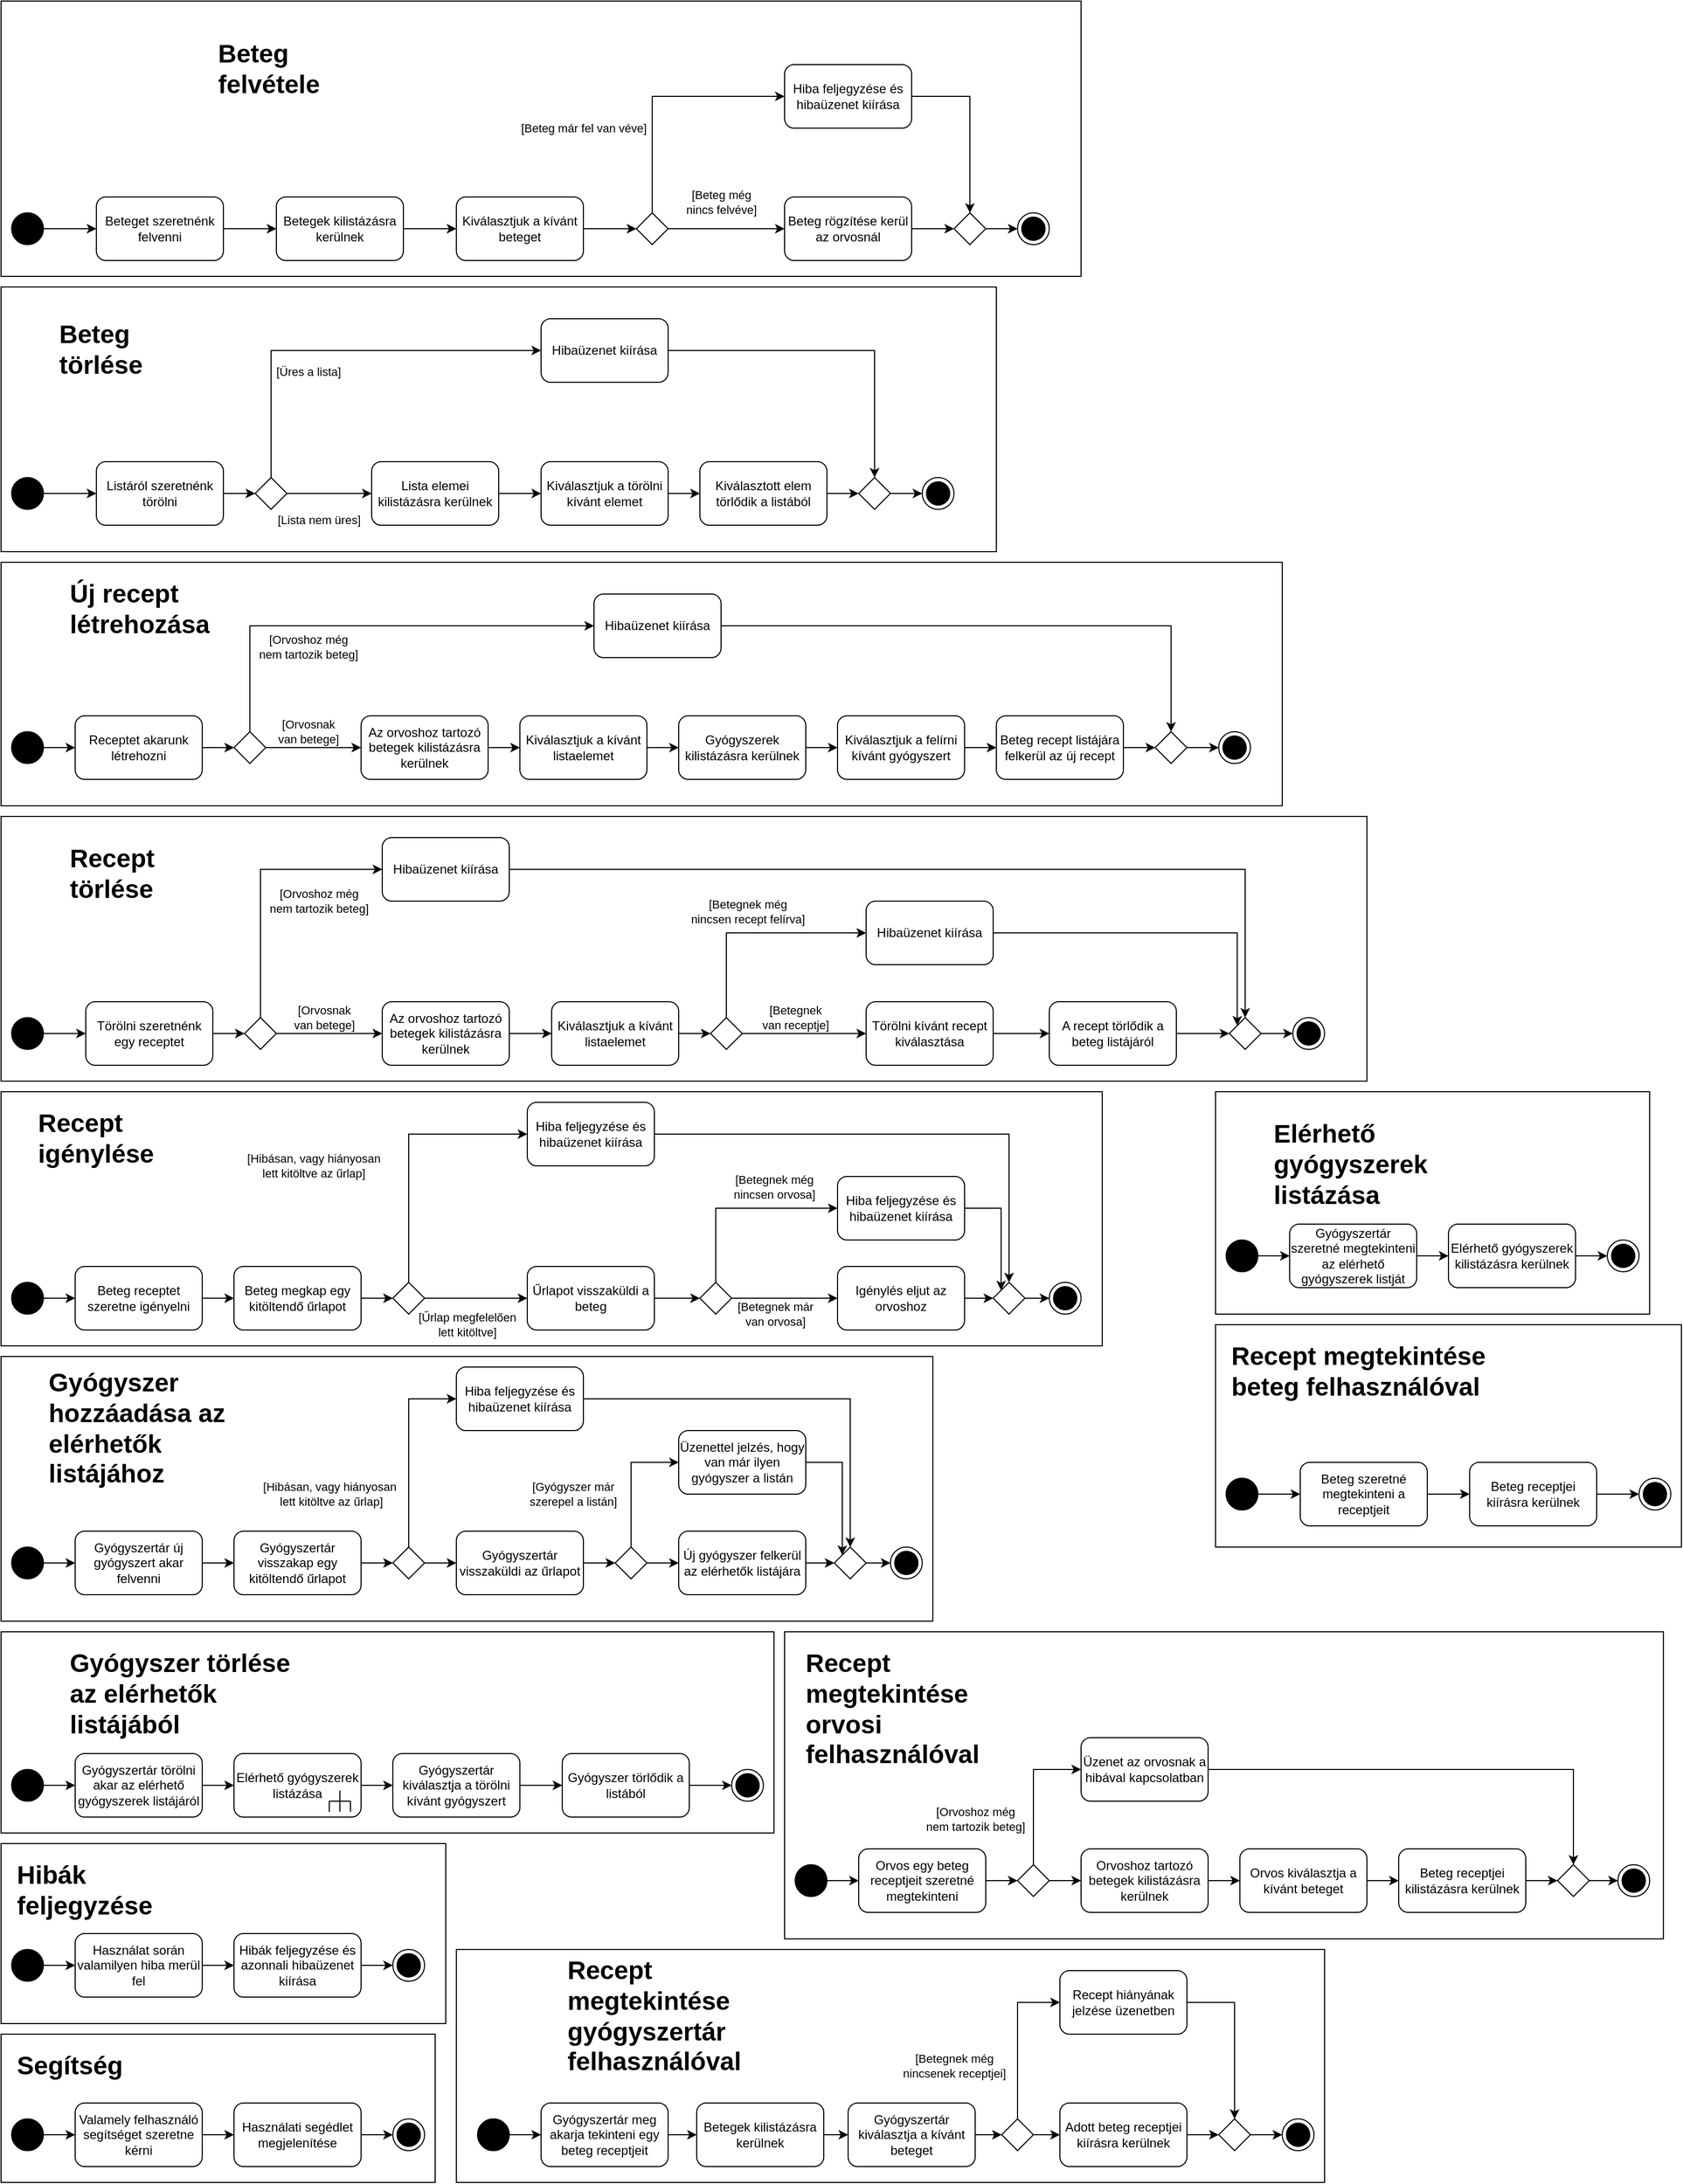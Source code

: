 <mxfile version="22.1.3" type="github">
  <diagram name="1 oldal" id="A5lsXJry7dlUo_Qo3VN9">
    <mxGraphModel dx="1674" dy="792" grid="1" gridSize="10" guides="1" tooltips="1" connect="1" arrows="1" fold="1" page="1" pageScale="1" pageWidth="1654" pageHeight="2336" math="0" shadow="0">
      <root>
        <mxCell id="0" />
        <mxCell id="1" parent="0" />
        <mxCell id="Z808pS_AqZbe3OLs35A4-22" value="" style="rounded=0;whiteSpace=wrap;html=1;" parent="1" vertex="1">
          <mxGeometry x="440" y="1850" width="820" height="220" as="geometry" />
        </mxCell>
        <mxCell id="Be5XmaDgnvyBoXOh1O6h-53" value="" style="rounded=0;whiteSpace=wrap;html=1;" parent="1" vertex="1">
          <mxGeometry x="10" y="1930" width="410" height="140" as="geometry" />
        </mxCell>
        <mxCell id="Be5XmaDgnvyBoXOh1O6h-43" value="" style="rounded=0;whiteSpace=wrap;html=1;" parent="1" vertex="1">
          <mxGeometry x="10" y="1750" width="420" height="170" as="geometry" />
        </mxCell>
        <mxCell id="Be5XmaDgnvyBoXOh1O6h-21" value="" style="rounded=0;whiteSpace=wrap;html=1;" parent="1" vertex="1">
          <mxGeometry x="750" y="1550" width="830" height="290" as="geometry" />
        </mxCell>
        <mxCell id="6-SR3neiEmL0V248poDt-11" value="" style="group" parent="1" vertex="1" connectable="0">
          <mxGeometry x="1157" y="1040" width="410" height="210" as="geometry" />
        </mxCell>
        <mxCell id="6-SR3neiEmL0V248poDt-10" value="" style="rounded=0;whiteSpace=wrap;html=1;" parent="6-SR3neiEmL0V248poDt-11" vertex="1">
          <mxGeometry width="410" height="210" as="geometry" />
        </mxCell>
        <mxCell id="6-SR3neiEmL0V248poDt-2" value="" style="ellipse;fillColor=strokeColor;html=1;" parent="6-SR3neiEmL0V248poDt-11" vertex="1">
          <mxGeometry x="10" y="140" width="30" height="30" as="geometry" />
        </mxCell>
        <mxCell id="6-SR3neiEmL0V248poDt-3" value="Gyógyszertár szeretné megtekinteni az elérhető gyógyszerek listját" style="rounded=1;whiteSpace=wrap;html=1;" parent="6-SR3neiEmL0V248poDt-11" vertex="1">
          <mxGeometry x="70" y="125" width="120" height="60" as="geometry" />
        </mxCell>
        <mxCell id="6-SR3neiEmL0V248poDt-4" style="edgeStyle=orthogonalEdgeStyle;rounded=0;orthogonalLoop=1;jettySize=auto;html=1;exitX=1;exitY=0.5;exitDx=0;exitDy=0;entryX=0;entryY=0.5;entryDx=0;entryDy=0;" parent="6-SR3neiEmL0V248poDt-11" source="6-SR3neiEmL0V248poDt-2" target="6-SR3neiEmL0V248poDt-3" edge="1">
          <mxGeometry relative="1" as="geometry" />
        </mxCell>
        <mxCell id="6-SR3neiEmL0V248poDt-5" value="Elérhető gyógyszerek kilistázásra kerülnek" style="rounded=1;whiteSpace=wrap;html=1;" parent="6-SR3neiEmL0V248poDt-11" vertex="1">
          <mxGeometry x="220" y="125" width="120" height="60" as="geometry" />
        </mxCell>
        <mxCell id="6-SR3neiEmL0V248poDt-7" style="edgeStyle=orthogonalEdgeStyle;rounded=0;orthogonalLoop=1;jettySize=auto;html=1;exitX=1;exitY=0.5;exitDx=0;exitDy=0;entryX=0;entryY=0.5;entryDx=0;entryDy=0;" parent="6-SR3neiEmL0V248poDt-11" source="6-SR3neiEmL0V248poDt-3" target="6-SR3neiEmL0V248poDt-5" edge="1">
          <mxGeometry relative="1" as="geometry" />
        </mxCell>
        <mxCell id="6-SR3neiEmL0V248poDt-6" value="" style="ellipse;html=1;shape=endState;fillColor=strokeColor;" parent="6-SR3neiEmL0V248poDt-11" vertex="1">
          <mxGeometry x="370" y="140" width="30" height="30" as="geometry" />
        </mxCell>
        <mxCell id="6-SR3neiEmL0V248poDt-8" style="edgeStyle=orthogonalEdgeStyle;rounded=0;orthogonalLoop=1;jettySize=auto;html=1;exitX=1;exitY=0.5;exitDx=0;exitDy=0;entryX=0;entryY=0.5;entryDx=0;entryDy=0;" parent="6-SR3neiEmL0V248poDt-11" source="6-SR3neiEmL0V248poDt-5" target="6-SR3neiEmL0V248poDt-6" edge="1">
          <mxGeometry relative="1" as="geometry" />
        </mxCell>
        <mxCell id="6-SR3neiEmL0V248poDt-9" value="&lt;h1&gt;Elérhető gyógyszerek listázása&lt;/h1&gt;" style="text;html=1;strokeColor=none;fillColor=none;spacing=5;spacingTop=-20;whiteSpace=wrap;overflow=hidden;rounded=0;" parent="6-SR3neiEmL0V248poDt-11" vertex="1">
          <mxGeometry x="50" y="20" width="160" height="100" as="geometry" />
        </mxCell>
        <mxCell id="6-SR3neiEmL0V248poDt-39" value="" style="group" parent="1" vertex="1" connectable="0">
          <mxGeometry x="10" y="1290" width="880" height="250" as="geometry" />
        </mxCell>
        <mxCell id="6-SR3neiEmL0V248poDt-38" value="" style="rounded=0;whiteSpace=wrap;html=1;" parent="6-SR3neiEmL0V248poDt-39" vertex="1">
          <mxGeometry width="880" height="250" as="geometry" />
        </mxCell>
        <mxCell id="6-SR3neiEmL0V248poDt-12" value="" style="ellipse;fillColor=strokeColor;html=1;" parent="6-SR3neiEmL0V248poDt-39" vertex="1">
          <mxGeometry x="10" y="180" width="30" height="30" as="geometry" />
        </mxCell>
        <mxCell id="6-SR3neiEmL0V248poDt-13" value="Gyógyszertár új gyógyszert akar felvenni" style="rounded=1;whiteSpace=wrap;html=1;" parent="6-SR3neiEmL0V248poDt-39" vertex="1">
          <mxGeometry x="70" y="165" width="120" height="60" as="geometry" />
        </mxCell>
        <mxCell id="6-SR3neiEmL0V248poDt-14" style="edgeStyle=orthogonalEdgeStyle;rounded=0;orthogonalLoop=1;jettySize=auto;html=1;exitX=1;exitY=0.5;exitDx=0;exitDy=0;entryX=0;entryY=0.5;entryDx=0;entryDy=0;" parent="6-SR3neiEmL0V248poDt-39" source="6-SR3neiEmL0V248poDt-12" target="6-SR3neiEmL0V248poDt-13" edge="1">
          <mxGeometry relative="1" as="geometry" />
        </mxCell>
        <mxCell id="6-SR3neiEmL0V248poDt-15" value="Gyógyszertár visszakap egy kitöltendő űrlapot" style="rounded=1;whiteSpace=wrap;html=1;" parent="6-SR3neiEmL0V248poDt-39" vertex="1">
          <mxGeometry x="220" y="165" width="120" height="60" as="geometry" />
        </mxCell>
        <mxCell id="6-SR3neiEmL0V248poDt-16" style="edgeStyle=orthogonalEdgeStyle;rounded=0;orthogonalLoop=1;jettySize=auto;html=1;exitX=1;exitY=0.5;exitDx=0;exitDy=0;entryX=0;entryY=0.5;entryDx=0;entryDy=0;" parent="6-SR3neiEmL0V248poDt-39" source="6-SR3neiEmL0V248poDt-13" target="6-SR3neiEmL0V248poDt-15" edge="1">
          <mxGeometry relative="1" as="geometry" />
        </mxCell>
        <mxCell id="6-SR3neiEmL0V248poDt-17" value="" style="rhombus;whiteSpace=wrap;html=1;" parent="6-SR3neiEmL0V248poDt-39" vertex="1">
          <mxGeometry x="370" y="180" width="30" height="30" as="geometry" />
        </mxCell>
        <mxCell id="6-SR3neiEmL0V248poDt-18" style="edgeStyle=orthogonalEdgeStyle;rounded=0;orthogonalLoop=1;jettySize=auto;html=1;exitX=1;exitY=0.5;exitDx=0;exitDy=0;entryX=0;entryY=0.5;entryDx=0;entryDy=0;" parent="6-SR3neiEmL0V248poDt-39" source="6-SR3neiEmL0V248poDt-15" target="6-SR3neiEmL0V248poDt-17" edge="1">
          <mxGeometry relative="1" as="geometry" />
        </mxCell>
        <mxCell id="6-SR3neiEmL0V248poDt-19" value="Gyógyszertár visszaküldi az űrlapot" style="rounded=1;whiteSpace=wrap;html=1;" parent="6-SR3neiEmL0V248poDt-39" vertex="1">
          <mxGeometry x="430" y="165" width="120" height="60" as="geometry" />
        </mxCell>
        <mxCell id="6-SR3neiEmL0V248poDt-22" style="edgeStyle=orthogonalEdgeStyle;rounded=0;orthogonalLoop=1;jettySize=auto;html=1;exitX=1;exitY=0.5;exitDx=0;exitDy=0;entryX=0;entryY=0.5;entryDx=0;entryDy=0;" parent="6-SR3neiEmL0V248poDt-39" source="6-SR3neiEmL0V248poDt-17" target="6-SR3neiEmL0V248poDt-19" edge="1">
          <mxGeometry relative="1" as="geometry" />
        </mxCell>
        <mxCell id="6-SR3neiEmL0V248poDt-20" value="Hiba feljegyzése és hibaüzenet kiírása" style="rounded=1;whiteSpace=wrap;html=1;" parent="6-SR3neiEmL0V248poDt-39" vertex="1">
          <mxGeometry x="430" y="10" width="120" height="60" as="geometry" />
        </mxCell>
        <mxCell id="6-SR3neiEmL0V248poDt-21" style="edgeStyle=orthogonalEdgeStyle;rounded=0;orthogonalLoop=1;jettySize=auto;html=1;exitX=0.5;exitY=0;exitDx=0;exitDy=0;entryX=0;entryY=0.5;entryDx=0;entryDy=0;" parent="6-SR3neiEmL0V248poDt-39" source="6-SR3neiEmL0V248poDt-17" target="6-SR3neiEmL0V248poDt-20" edge="1">
          <mxGeometry relative="1" as="geometry" />
        </mxCell>
        <mxCell id="6-SR3neiEmL0V248poDt-23" value="[Hibásan, vagy hiányosan&lt;br&gt;&amp;nbsp;lett kitöltve az űrlap]" style="edgeLabel;html=1;align=center;verticalAlign=middle;resizable=0;points=[];" parent="6-SR3neiEmL0V248poDt-21" vertex="1" connectable="0">
          <mxGeometry x="-0.33" y="-1" relative="1" as="geometry">
            <mxPoint x="-76" y="12" as="offset" />
          </mxGeometry>
        </mxCell>
        <mxCell id="6-SR3neiEmL0V248poDt-24" value="" style="rhombus;whiteSpace=wrap;html=1;" parent="6-SR3neiEmL0V248poDt-39" vertex="1">
          <mxGeometry x="580" y="180" width="30" height="30" as="geometry" />
        </mxCell>
        <mxCell id="6-SR3neiEmL0V248poDt-25" style="edgeStyle=orthogonalEdgeStyle;rounded=0;orthogonalLoop=1;jettySize=auto;html=1;exitX=1;exitY=0.5;exitDx=0;exitDy=0;entryX=0;entryY=0.5;entryDx=0;entryDy=0;" parent="6-SR3neiEmL0V248poDt-39" source="6-SR3neiEmL0V248poDt-19" target="6-SR3neiEmL0V248poDt-24" edge="1">
          <mxGeometry relative="1" as="geometry" />
        </mxCell>
        <mxCell id="6-SR3neiEmL0V248poDt-26" value="Új gyógyszer felkerül az elérhetők listájára" style="rounded=1;whiteSpace=wrap;html=1;" parent="6-SR3neiEmL0V248poDt-39" vertex="1">
          <mxGeometry x="640" y="165" width="120" height="60" as="geometry" />
        </mxCell>
        <mxCell id="6-SR3neiEmL0V248poDt-29" style="edgeStyle=orthogonalEdgeStyle;rounded=0;orthogonalLoop=1;jettySize=auto;html=1;exitX=1;exitY=0.5;exitDx=0;exitDy=0;entryX=0;entryY=0.5;entryDx=0;entryDy=0;" parent="6-SR3neiEmL0V248poDt-39" source="6-SR3neiEmL0V248poDt-24" target="6-SR3neiEmL0V248poDt-26" edge="1">
          <mxGeometry relative="1" as="geometry" />
        </mxCell>
        <mxCell id="6-SR3neiEmL0V248poDt-27" value="Üzenettel jelzés, hogy van már ilyen gyógyszer a listán" style="rounded=1;whiteSpace=wrap;html=1;" parent="6-SR3neiEmL0V248poDt-39" vertex="1">
          <mxGeometry x="640" y="70" width="120" height="60" as="geometry" />
        </mxCell>
        <mxCell id="6-SR3neiEmL0V248poDt-28" style="edgeStyle=orthogonalEdgeStyle;rounded=0;orthogonalLoop=1;jettySize=auto;html=1;exitX=0.5;exitY=0;exitDx=0;exitDy=0;entryX=0;entryY=0.5;entryDx=0;entryDy=0;" parent="6-SR3neiEmL0V248poDt-39" source="6-SR3neiEmL0V248poDt-24" target="6-SR3neiEmL0V248poDt-27" edge="1">
          <mxGeometry relative="1" as="geometry" />
        </mxCell>
        <mxCell id="6-SR3neiEmL0V248poDt-30" value="[Gyógyszer már &lt;br&gt;szerepel a listán]" style="edgeLabel;html=1;align=center;verticalAlign=middle;resizable=0;points=[];" parent="6-SR3neiEmL0V248poDt-28" vertex="1" connectable="0">
          <mxGeometry x="-0.059" y="1" relative="1" as="geometry">
            <mxPoint x="-54" y="9" as="offset" />
          </mxGeometry>
        </mxCell>
        <mxCell id="6-SR3neiEmL0V248poDt-31" value="" style="rhombus;whiteSpace=wrap;html=1;" parent="6-SR3neiEmL0V248poDt-39" vertex="1">
          <mxGeometry x="787" y="180" width="30" height="30" as="geometry" />
        </mxCell>
        <mxCell id="6-SR3neiEmL0V248poDt-34" style="edgeStyle=orthogonalEdgeStyle;rounded=0;orthogonalLoop=1;jettySize=auto;html=1;exitX=1;exitY=0.5;exitDx=0;exitDy=0;entryX=0.5;entryY=0;entryDx=0;entryDy=0;" parent="6-SR3neiEmL0V248poDt-39" source="6-SR3neiEmL0V248poDt-20" target="6-SR3neiEmL0V248poDt-31" edge="1">
          <mxGeometry relative="1" as="geometry" />
        </mxCell>
        <mxCell id="6-SR3neiEmL0V248poDt-33" style="edgeStyle=orthogonalEdgeStyle;rounded=0;orthogonalLoop=1;jettySize=auto;html=1;exitX=1;exitY=0.5;exitDx=0;exitDy=0;entryX=0;entryY=0.5;entryDx=0;entryDy=0;" parent="6-SR3neiEmL0V248poDt-39" source="6-SR3neiEmL0V248poDt-26" target="6-SR3neiEmL0V248poDt-31" edge="1">
          <mxGeometry relative="1" as="geometry" />
        </mxCell>
        <mxCell id="6-SR3neiEmL0V248poDt-32" style="edgeStyle=orthogonalEdgeStyle;rounded=0;orthogonalLoop=1;jettySize=auto;html=1;exitX=1;exitY=0.5;exitDx=0;exitDy=0;entryX=0;entryY=0;entryDx=0;entryDy=0;" parent="6-SR3neiEmL0V248poDt-39" source="6-SR3neiEmL0V248poDt-27" target="6-SR3neiEmL0V248poDt-31" edge="1">
          <mxGeometry relative="1" as="geometry" />
        </mxCell>
        <mxCell id="6-SR3neiEmL0V248poDt-35" value="" style="ellipse;html=1;shape=endState;fillColor=strokeColor;" parent="6-SR3neiEmL0V248poDt-39" vertex="1">
          <mxGeometry x="840" y="180" width="30" height="30" as="geometry" />
        </mxCell>
        <mxCell id="6-SR3neiEmL0V248poDt-36" style="edgeStyle=orthogonalEdgeStyle;rounded=0;orthogonalLoop=1;jettySize=auto;html=1;exitX=1;exitY=0.5;exitDx=0;exitDy=0;entryX=0;entryY=0.5;entryDx=0;entryDy=0;" parent="6-SR3neiEmL0V248poDt-39" source="6-SR3neiEmL0V248poDt-31" target="6-SR3neiEmL0V248poDt-35" edge="1">
          <mxGeometry relative="1" as="geometry" />
        </mxCell>
        <mxCell id="6-SR3neiEmL0V248poDt-37" value="&lt;h1&gt;Gyógyszer hozzáadása az elérhetők listájához&lt;/h1&gt;" style="text;html=1;strokeColor=none;fillColor=none;spacing=5;spacingTop=-20;whiteSpace=wrap;overflow=hidden;rounded=0;" parent="6-SR3neiEmL0V248poDt-39" vertex="1">
          <mxGeometry x="40" y="5" width="210" height="125" as="geometry" />
        </mxCell>
        <mxCell id="6-SR3neiEmL0V248poDt-48" value="" style="group" parent="1" vertex="1" connectable="0">
          <mxGeometry x="10" y="280" width="940" height="250" as="geometry" />
        </mxCell>
        <mxCell id="i-3CGc0Ypoq-aM-rwJRE-146" value="" style="rounded=0;whiteSpace=wrap;html=1;" parent="6-SR3neiEmL0V248poDt-48" vertex="1">
          <mxGeometry width="940" height="250" as="geometry" />
        </mxCell>
        <mxCell id="i-3CGc0Ypoq-aM-rwJRE-126" value="" style="ellipse;fillColor=strokeColor;html=1;" parent="6-SR3neiEmL0V248poDt-48" vertex="1">
          <mxGeometry x="10" y="180" width="30" height="30" as="geometry" />
        </mxCell>
        <mxCell id="i-3CGc0Ypoq-aM-rwJRE-127" value="Listáról szeretnénk törölni" style="rounded=1;whiteSpace=wrap;html=1;" parent="6-SR3neiEmL0V248poDt-48" vertex="1">
          <mxGeometry x="90" y="165" width="120" height="60" as="geometry" />
        </mxCell>
        <mxCell id="i-3CGc0Ypoq-aM-rwJRE-128" style="edgeStyle=orthogonalEdgeStyle;rounded=0;orthogonalLoop=1;jettySize=auto;html=1;exitX=1;exitY=0.5;exitDx=0;exitDy=0;entryX=0;entryY=0.5;entryDx=0;entryDy=0;" parent="6-SR3neiEmL0V248poDt-48" source="i-3CGc0Ypoq-aM-rwJRE-126" target="i-3CGc0Ypoq-aM-rwJRE-127" edge="1">
          <mxGeometry relative="1" as="geometry" />
        </mxCell>
        <mxCell id="i-3CGc0Ypoq-aM-rwJRE-129" value="Lista elemei kilistázásra kerülnek" style="rounded=1;whiteSpace=wrap;html=1;" parent="6-SR3neiEmL0V248poDt-48" vertex="1">
          <mxGeometry x="350" y="165" width="120" height="60" as="geometry" />
        </mxCell>
        <mxCell id="i-3CGc0Ypoq-aM-rwJRE-132" value="" style="edgeStyle=orthogonalEdgeStyle;rounded=0;orthogonalLoop=1;jettySize=auto;html=1;exitX=1;exitY=0.5;exitDx=0;exitDy=0;entryX=0;entryY=0.5;entryDx=0;entryDy=0;" parent="6-SR3neiEmL0V248poDt-48" source="i-3CGc0Ypoq-aM-rwJRE-127" target="i-3CGc0Ypoq-aM-rwJRE-131" edge="1">
          <mxGeometry relative="1" as="geometry">
            <mxPoint x="210" y="195" as="sourcePoint" />
            <mxPoint x="350" y="195" as="targetPoint" />
          </mxGeometry>
        </mxCell>
        <mxCell id="i-3CGc0Ypoq-aM-rwJRE-131" value="" style="rhombus;whiteSpace=wrap;html=1;" parent="6-SR3neiEmL0V248poDt-48" vertex="1">
          <mxGeometry x="240" y="180" width="30" height="30" as="geometry" />
        </mxCell>
        <mxCell id="i-3CGc0Ypoq-aM-rwJRE-130" style="edgeStyle=orthogonalEdgeStyle;rounded=0;orthogonalLoop=1;jettySize=auto;html=1;exitX=1;exitY=0.5;exitDx=0;exitDy=0;entryX=0;entryY=0.5;entryDx=0;entryDy=0;" parent="6-SR3neiEmL0V248poDt-48" source="i-3CGc0Ypoq-aM-rwJRE-131" target="i-3CGc0Ypoq-aM-rwJRE-129" edge="1">
          <mxGeometry relative="1" as="geometry" />
        </mxCell>
        <mxCell id="Gf2bUsFX4n4OKGQdj3rK-4" value="[Lista nem üres]" style="edgeLabel;html=1;align=center;verticalAlign=middle;resizable=0;points=[];" vertex="1" connectable="0" parent="i-3CGc0Ypoq-aM-rwJRE-130">
          <mxGeometry x="-0.275" y="2" relative="1" as="geometry">
            <mxPoint x="1" y="27" as="offset" />
          </mxGeometry>
        </mxCell>
        <mxCell id="i-3CGc0Ypoq-aM-rwJRE-135" value="" style="rhombus;whiteSpace=wrap;html=1;" parent="6-SR3neiEmL0V248poDt-48" vertex="1">
          <mxGeometry x="810" y="180" width="30" height="30" as="geometry" />
        </mxCell>
        <mxCell id="i-3CGc0Ypoq-aM-rwJRE-136" value="" style="ellipse;html=1;shape=endState;fillColor=strokeColor;" parent="6-SR3neiEmL0V248poDt-48" vertex="1">
          <mxGeometry x="870" y="180" width="30" height="30" as="geometry" />
        </mxCell>
        <mxCell id="i-3CGc0Ypoq-aM-rwJRE-137" style="edgeStyle=orthogonalEdgeStyle;rounded=0;orthogonalLoop=1;jettySize=auto;html=1;exitX=1;exitY=0.5;exitDx=0;exitDy=0;entryX=0;entryY=0.5;entryDx=0;entryDy=0;" parent="6-SR3neiEmL0V248poDt-48" source="i-3CGc0Ypoq-aM-rwJRE-135" target="i-3CGc0Ypoq-aM-rwJRE-136" edge="1">
          <mxGeometry relative="1" as="geometry" />
        </mxCell>
        <mxCell id="i-3CGc0Ypoq-aM-rwJRE-141" style="edgeStyle=orthogonalEdgeStyle;rounded=0;orthogonalLoop=1;jettySize=auto;html=1;exitX=1;exitY=0.5;exitDx=0;exitDy=0;entryX=0.5;entryY=0;entryDx=0;entryDy=0;" parent="6-SR3neiEmL0V248poDt-48" source="i-3CGc0Ypoq-aM-rwJRE-138" target="i-3CGc0Ypoq-aM-rwJRE-135" edge="1">
          <mxGeometry relative="1" as="geometry" />
        </mxCell>
        <mxCell id="i-3CGc0Ypoq-aM-rwJRE-138" value="Hibaüzenet kiírása" style="rounded=1;whiteSpace=wrap;html=1;" parent="6-SR3neiEmL0V248poDt-48" vertex="1">
          <mxGeometry x="510" y="30" width="120" height="60" as="geometry" />
        </mxCell>
        <mxCell id="i-3CGc0Ypoq-aM-rwJRE-139" style="edgeStyle=orthogonalEdgeStyle;rounded=0;orthogonalLoop=1;jettySize=auto;html=1;exitX=0.5;exitY=0;exitDx=0;exitDy=0;entryX=0;entryY=0.5;entryDx=0;entryDy=0;" parent="6-SR3neiEmL0V248poDt-48" source="i-3CGc0Ypoq-aM-rwJRE-131" target="i-3CGc0Ypoq-aM-rwJRE-138" edge="1">
          <mxGeometry relative="1" as="geometry" />
        </mxCell>
        <mxCell id="i-3CGc0Ypoq-aM-rwJRE-140" value="[Üres a lista]" style="edgeLabel;html=1;align=center;verticalAlign=middle;resizable=0;points=[];" parent="i-3CGc0Ypoq-aM-rwJRE-139" vertex="1" connectable="0">
          <mxGeometry x="0.03" y="-2" relative="1" as="geometry">
            <mxPoint x="-38" y="18" as="offset" />
          </mxGeometry>
        </mxCell>
        <mxCell id="i-3CGc0Ypoq-aM-rwJRE-144" style="edgeStyle=orthogonalEdgeStyle;rounded=0;orthogonalLoop=1;jettySize=auto;html=1;exitX=1;exitY=0.5;exitDx=0;exitDy=0;entryX=0;entryY=0.5;entryDx=0;entryDy=0;" parent="6-SR3neiEmL0V248poDt-48" source="6-SR3neiEmL0V248poDt-46" target="i-3CGc0Ypoq-aM-rwJRE-135" edge="1">
          <mxGeometry relative="1" as="geometry" />
        </mxCell>
        <mxCell id="i-3CGc0Ypoq-aM-rwJRE-142" value="Kiválasztjuk a törölni kívánt elemet" style="rounded=1;whiteSpace=wrap;html=1;" parent="6-SR3neiEmL0V248poDt-48" vertex="1">
          <mxGeometry x="510" y="165" width="120" height="60" as="geometry" />
        </mxCell>
        <mxCell id="i-3CGc0Ypoq-aM-rwJRE-145" value="&lt;h1&gt;Beteg törlése&lt;/h1&gt;" style="text;html=1;strokeColor=none;fillColor=none;spacing=5;spacingTop=-20;whiteSpace=wrap;overflow=hidden;rounded=0;" parent="6-SR3neiEmL0V248poDt-48" vertex="1">
          <mxGeometry x="50" y="25" width="140" height="70" as="geometry" />
        </mxCell>
        <mxCell id="i-3CGc0Ypoq-aM-rwJRE-143" style="edgeStyle=orthogonalEdgeStyle;rounded=0;orthogonalLoop=1;jettySize=auto;html=1;exitX=1;exitY=0.5;exitDx=0;exitDy=0;entryX=0;entryY=0.5;entryDx=0;entryDy=0;" parent="6-SR3neiEmL0V248poDt-48" source="i-3CGc0Ypoq-aM-rwJRE-129" target="i-3CGc0Ypoq-aM-rwJRE-142" edge="1">
          <mxGeometry relative="1" as="geometry" />
        </mxCell>
        <mxCell id="6-SR3neiEmL0V248poDt-47" value="" style="edgeStyle=orthogonalEdgeStyle;rounded=0;orthogonalLoop=1;jettySize=auto;html=1;exitX=1;exitY=0.5;exitDx=0;exitDy=0;entryX=0;entryY=0.5;entryDx=0;entryDy=0;" parent="6-SR3neiEmL0V248poDt-48" source="i-3CGc0Ypoq-aM-rwJRE-142" target="6-SR3neiEmL0V248poDt-46" edge="1">
          <mxGeometry relative="1" as="geometry">
            <mxPoint x="630" y="195" as="sourcePoint" />
            <mxPoint x="772" y="195" as="targetPoint" />
          </mxGeometry>
        </mxCell>
        <mxCell id="6-SR3neiEmL0V248poDt-46" value="Kiválasztott elem törlődik a listából" style="rounded=1;whiteSpace=wrap;html=1;" parent="6-SR3neiEmL0V248poDt-48" vertex="1">
          <mxGeometry x="660" y="165" width="120" height="60" as="geometry" />
        </mxCell>
        <mxCell id="6-SR3neiEmL0V248poDt-81" value="" style="group" parent="1" vertex="1" connectable="0">
          <mxGeometry x="10" y="1550" width="730" height="190" as="geometry" />
        </mxCell>
        <mxCell id="6-SR3neiEmL0V248poDt-80" value="" style="rounded=0;whiteSpace=wrap;html=1;" parent="6-SR3neiEmL0V248poDt-81" vertex="1">
          <mxGeometry width="730" height="190" as="geometry" />
        </mxCell>
        <mxCell id="6-SR3neiEmL0V248poDt-61" value="" style="ellipse;fillColor=strokeColor;html=1;" parent="6-SR3neiEmL0V248poDt-81" vertex="1">
          <mxGeometry x="10" y="130" width="30" height="30" as="geometry" />
        </mxCell>
        <mxCell id="6-SR3neiEmL0V248poDt-62" value="Gyógyszertár törölni akar az elérhető gyógyszerek listájáról" style="rounded=1;whiteSpace=wrap;html=1;" parent="6-SR3neiEmL0V248poDt-81" vertex="1">
          <mxGeometry x="70" y="115" width="120" height="60" as="geometry" />
        </mxCell>
        <mxCell id="6-SR3neiEmL0V248poDt-63" style="edgeStyle=orthogonalEdgeStyle;rounded=0;orthogonalLoop=1;jettySize=auto;html=1;exitX=1;exitY=0.5;exitDx=0;exitDy=0;entryX=0;entryY=0.5;entryDx=0;entryDy=0;" parent="6-SR3neiEmL0V248poDt-81" source="6-SR3neiEmL0V248poDt-61" target="6-SR3neiEmL0V248poDt-62" edge="1">
          <mxGeometry relative="1" as="geometry" />
        </mxCell>
        <mxCell id="6-SR3neiEmL0V248poDt-64" value="Elérhető gyógyszerek listázása" style="rounded=1;whiteSpace=wrap;html=1;" parent="6-SR3neiEmL0V248poDt-81" vertex="1">
          <mxGeometry x="220" y="115" width="120" height="60" as="geometry" />
        </mxCell>
        <mxCell id="6-SR3neiEmL0V248poDt-72" style="edgeStyle=orthogonalEdgeStyle;rounded=0;orthogonalLoop=1;jettySize=auto;html=1;exitX=1;exitY=0.5;exitDx=0;exitDy=0;entryX=0;entryY=0.5;entryDx=0;entryDy=0;" parent="6-SR3neiEmL0V248poDt-81" source="6-SR3neiEmL0V248poDt-62" target="6-SR3neiEmL0V248poDt-64" edge="1">
          <mxGeometry relative="1" as="geometry" />
        </mxCell>
        <mxCell id="6-SR3neiEmL0V248poDt-71" value="" style="group" parent="6-SR3neiEmL0V248poDt-81" vertex="1" connectable="0">
          <mxGeometry x="310" y="150" width="20" height="20" as="geometry" />
        </mxCell>
        <mxCell id="6-SR3neiEmL0V248poDt-65" value="" style="endArrow=none;html=1;rounded=0;" parent="6-SR3neiEmL0V248poDt-71" edge="1">
          <mxGeometry width="50" height="50" relative="1" as="geometry">
            <mxPoint x="10" y="10" as="sourcePoint" />
            <mxPoint x="10" as="targetPoint" />
          </mxGeometry>
        </mxCell>
        <mxCell id="6-SR3neiEmL0V248poDt-66" value="" style="endArrow=none;html=1;rounded=0;" parent="6-SR3neiEmL0V248poDt-71" edge="1">
          <mxGeometry width="50" height="50" relative="1" as="geometry">
            <mxPoint x="10" y="10" as="sourcePoint" />
            <mxPoint x="20" y="10" as="targetPoint" />
          </mxGeometry>
        </mxCell>
        <mxCell id="6-SR3neiEmL0V248poDt-67" value="" style="endArrow=none;html=1;rounded=0;" parent="6-SR3neiEmL0V248poDt-71" edge="1">
          <mxGeometry width="50" height="50" relative="1" as="geometry">
            <mxPoint y="10" as="sourcePoint" />
            <mxPoint x="10" y="10" as="targetPoint" />
          </mxGeometry>
        </mxCell>
        <mxCell id="6-SR3neiEmL0V248poDt-68" value="" style="endArrow=none;html=1;rounded=0;" parent="6-SR3neiEmL0V248poDt-71" edge="1">
          <mxGeometry width="50" height="50" relative="1" as="geometry">
            <mxPoint y="10" as="sourcePoint" />
            <mxPoint y="20" as="targetPoint" />
          </mxGeometry>
        </mxCell>
        <mxCell id="6-SR3neiEmL0V248poDt-69" value="" style="endArrow=none;html=1;rounded=0;" parent="6-SR3neiEmL0V248poDt-71" edge="1">
          <mxGeometry width="50" height="50" relative="1" as="geometry">
            <mxPoint x="10" y="10" as="sourcePoint" />
            <mxPoint x="10" y="20" as="targetPoint" />
          </mxGeometry>
        </mxCell>
        <mxCell id="6-SR3neiEmL0V248poDt-70" value="" style="endArrow=none;html=1;rounded=0;" parent="6-SR3neiEmL0V248poDt-71" edge="1">
          <mxGeometry width="50" height="50" relative="1" as="geometry">
            <mxPoint x="20" y="10" as="sourcePoint" />
            <mxPoint x="20" y="20" as="targetPoint" />
          </mxGeometry>
        </mxCell>
        <mxCell id="6-SR3neiEmL0V248poDt-73" value="Gyógyszertár kiválasztja a törölni kívánt gyógyszert" style="rounded=1;whiteSpace=wrap;html=1;" parent="6-SR3neiEmL0V248poDt-81" vertex="1">
          <mxGeometry x="370" y="115" width="120" height="60" as="geometry" />
        </mxCell>
        <mxCell id="6-SR3neiEmL0V248poDt-74" style="edgeStyle=orthogonalEdgeStyle;rounded=0;orthogonalLoop=1;jettySize=auto;html=1;exitX=1;exitY=0.5;exitDx=0;exitDy=0;entryX=0;entryY=0.5;entryDx=0;entryDy=0;" parent="6-SR3neiEmL0V248poDt-81" source="6-SR3neiEmL0V248poDt-64" target="6-SR3neiEmL0V248poDt-73" edge="1">
          <mxGeometry relative="1" as="geometry" />
        </mxCell>
        <mxCell id="6-SR3neiEmL0V248poDt-75" value="Gyógyszer törlődik a listából" style="rounded=1;whiteSpace=wrap;html=1;" parent="6-SR3neiEmL0V248poDt-81" vertex="1">
          <mxGeometry x="530" y="115" width="120" height="60" as="geometry" />
        </mxCell>
        <mxCell id="6-SR3neiEmL0V248poDt-76" style="edgeStyle=orthogonalEdgeStyle;rounded=0;orthogonalLoop=1;jettySize=auto;html=1;exitX=1;exitY=0.5;exitDx=0;exitDy=0;entryX=0;entryY=0.5;entryDx=0;entryDy=0;" parent="6-SR3neiEmL0V248poDt-81" source="6-SR3neiEmL0V248poDt-73" target="6-SR3neiEmL0V248poDt-75" edge="1">
          <mxGeometry relative="1" as="geometry" />
        </mxCell>
        <mxCell id="6-SR3neiEmL0V248poDt-77" value="" style="ellipse;html=1;shape=endState;fillColor=strokeColor;" parent="6-SR3neiEmL0V248poDt-81" vertex="1">
          <mxGeometry x="690" y="130" width="30" height="30" as="geometry" />
        </mxCell>
        <mxCell id="6-SR3neiEmL0V248poDt-78" style="edgeStyle=orthogonalEdgeStyle;rounded=0;orthogonalLoop=1;jettySize=auto;html=1;exitX=1;exitY=0.5;exitDx=0;exitDy=0;entryX=0;entryY=0.5;entryDx=0;entryDy=0;" parent="6-SR3neiEmL0V248poDt-81" source="6-SR3neiEmL0V248poDt-75" target="6-SR3neiEmL0V248poDt-77" edge="1">
          <mxGeometry relative="1" as="geometry" />
        </mxCell>
        <mxCell id="6-SR3neiEmL0V248poDt-79" value="&lt;h1&gt;Gyógyszer törlése az elérhetők listájából&lt;/h1&gt;" style="text;html=1;strokeColor=none;fillColor=none;spacing=5;spacingTop=-20;whiteSpace=wrap;overflow=hidden;rounded=0;" parent="6-SR3neiEmL0V248poDt-81" vertex="1">
          <mxGeometry x="60" y="10" width="230" height="95" as="geometry" />
        </mxCell>
        <mxCell id="Be5XmaDgnvyBoXOh1O6h-3" style="edgeStyle=orthogonalEdgeStyle;rounded=0;orthogonalLoop=1;jettySize=auto;html=1;exitX=1;exitY=0.5;exitDx=0;exitDy=0;entryX=0;entryY=0.5;entryDx=0;entryDy=0;" parent="1" source="Be5XmaDgnvyBoXOh1O6h-1" target="Be5XmaDgnvyBoXOh1O6h-2" edge="1">
          <mxGeometry relative="1" as="geometry" />
        </mxCell>
        <mxCell id="Be5XmaDgnvyBoXOh1O6h-1" value="" style="ellipse;fillColor=strokeColor;html=1;" parent="1" vertex="1">
          <mxGeometry x="760" y="1770" width="30" height="30" as="geometry" />
        </mxCell>
        <mxCell id="Be5XmaDgnvyBoXOh1O6h-7" style="edgeStyle=orthogonalEdgeStyle;rounded=0;orthogonalLoop=1;jettySize=auto;html=1;exitX=1;exitY=0.5;exitDx=0;exitDy=0;entryX=0;entryY=0.5;entryDx=0;entryDy=0;" parent="1" source="Be5XmaDgnvyBoXOh1O6h-2" target="Be5XmaDgnvyBoXOh1O6h-6" edge="1">
          <mxGeometry relative="1" as="geometry" />
        </mxCell>
        <mxCell id="Be5XmaDgnvyBoXOh1O6h-2" value="Orvos egy beteg receptjeit szeretné megtekinteni" style="rounded=1;whiteSpace=wrap;html=1;" parent="1" vertex="1">
          <mxGeometry x="820" y="1755" width="120" height="60" as="geometry" />
        </mxCell>
        <mxCell id="Be5XmaDgnvyBoXOh1O6h-16" style="edgeStyle=orthogonalEdgeStyle;rounded=0;orthogonalLoop=1;jettySize=auto;html=1;exitX=1;exitY=0.5;exitDx=0;exitDy=0;entryX=0;entryY=0.5;entryDx=0;entryDy=0;" parent="1" source="Be5XmaDgnvyBoXOh1O6h-4" target="Be5XmaDgnvyBoXOh1O6h-12" edge="1">
          <mxGeometry relative="1" as="geometry" />
        </mxCell>
        <mxCell id="Be5XmaDgnvyBoXOh1O6h-4" value="Orvoshoz tartozó betegek kilistázásra kerülnek" style="rounded=1;whiteSpace=wrap;html=1;" parent="1" vertex="1">
          <mxGeometry x="1030" y="1755" width="120" height="60" as="geometry" />
        </mxCell>
        <mxCell id="Be5XmaDgnvyBoXOh1O6h-8" style="edgeStyle=orthogonalEdgeStyle;rounded=0;orthogonalLoop=1;jettySize=auto;html=1;exitX=1;exitY=0.5;exitDx=0;exitDy=0;entryX=0;entryY=0.5;entryDx=0;entryDy=0;" parent="1" source="Be5XmaDgnvyBoXOh1O6h-6" target="Be5XmaDgnvyBoXOh1O6h-4" edge="1">
          <mxGeometry relative="1" as="geometry" />
        </mxCell>
        <mxCell id="Be5XmaDgnvyBoXOh1O6h-10" style="edgeStyle=orthogonalEdgeStyle;rounded=0;orthogonalLoop=1;jettySize=auto;html=1;exitX=0.5;exitY=0;exitDx=0;exitDy=0;entryX=0;entryY=0.5;entryDx=0;entryDy=0;" parent="1" source="Be5XmaDgnvyBoXOh1O6h-6" target="Be5XmaDgnvyBoXOh1O6h-9" edge="1">
          <mxGeometry relative="1" as="geometry" />
        </mxCell>
        <mxCell id="Be5XmaDgnvyBoXOh1O6h-11" value="[Orvoshoz még &lt;br&gt;nem tartozik beteg]" style="edgeLabel;html=1;align=center;verticalAlign=middle;resizable=0;points=[];" parent="Be5XmaDgnvyBoXOh1O6h-10" vertex="1" connectable="0">
          <mxGeometry x="-0.355" y="3" relative="1" as="geometry">
            <mxPoint x="-52" as="offset" />
          </mxGeometry>
        </mxCell>
        <mxCell id="Be5XmaDgnvyBoXOh1O6h-6" value="" style="rhombus;whiteSpace=wrap;html=1;" parent="1" vertex="1">
          <mxGeometry x="970" y="1770" width="30" height="30" as="geometry" />
        </mxCell>
        <mxCell id="Be5XmaDgnvyBoXOh1O6h-17" style="edgeStyle=orthogonalEdgeStyle;rounded=0;orthogonalLoop=1;jettySize=auto;html=1;exitX=1;exitY=0.5;exitDx=0;exitDy=0;entryX=0.5;entryY=0;entryDx=0;entryDy=0;" parent="1" source="Be5XmaDgnvyBoXOh1O6h-9" target="Be5XmaDgnvyBoXOh1O6h-14" edge="1">
          <mxGeometry relative="1" as="geometry" />
        </mxCell>
        <mxCell id="Be5XmaDgnvyBoXOh1O6h-9" value="Üzenet az orvosnak a hibával kapcsolatban" style="rounded=1;whiteSpace=wrap;html=1;" parent="1" vertex="1">
          <mxGeometry x="1030" y="1650" width="120" height="60" as="geometry" />
        </mxCell>
        <mxCell id="Be5XmaDgnvyBoXOh1O6h-18" style="edgeStyle=orthogonalEdgeStyle;rounded=0;orthogonalLoop=1;jettySize=auto;html=1;exitX=1;exitY=0.5;exitDx=0;exitDy=0;entryX=0;entryY=0.5;entryDx=0;entryDy=0;" parent="1" source="Be5XmaDgnvyBoXOh1O6h-12" target="Be5XmaDgnvyBoXOh1O6h-13" edge="1">
          <mxGeometry relative="1" as="geometry" />
        </mxCell>
        <mxCell id="Be5XmaDgnvyBoXOh1O6h-12" value="Orvos kiválasztja a kívánt beteget" style="rounded=1;whiteSpace=wrap;html=1;" parent="1" vertex="1">
          <mxGeometry x="1180" y="1755" width="120" height="60" as="geometry" />
        </mxCell>
        <mxCell id="Be5XmaDgnvyBoXOh1O6h-19" style="edgeStyle=orthogonalEdgeStyle;rounded=0;orthogonalLoop=1;jettySize=auto;html=1;exitX=1;exitY=0.5;exitDx=0;exitDy=0;entryX=0;entryY=0.5;entryDx=0;entryDy=0;" parent="1" source="Be5XmaDgnvyBoXOh1O6h-13" target="Be5XmaDgnvyBoXOh1O6h-14" edge="1">
          <mxGeometry relative="1" as="geometry" />
        </mxCell>
        <mxCell id="Be5XmaDgnvyBoXOh1O6h-13" value="Beteg receptjei kilistázásra kerülnek" style="rounded=1;whiteSpace=wrap;html=1;" parent="1" vertex="1">
          <mxGeometry x="1330" y="1755" width="120" height="60" as="geometry" />
        </mxCell>
        <mxCell id="Be5XmaDgnvyBoXOh1O6h-20" style="edgeStyle=orthogonalEdgeStyle;rounded=0;orthogonalLoop=1;jettySize=auto;html=1;exitX=1;exitY=0.5;exitDx=0;exitDy=0;entryX=0;entryY=0.5;entryDx=0;entryDy=0;" parent="1" source="Be5XmaDgnvyBoXOh1O6h-14" target="Be5XmaDgnvyBoXOh1O6h-15" edge="1">
          <mxGeometry relative="1" as="geometry" />
        </mxCell>
        <mxCell id="Be5XmaDgnvyBoXOh1O6h-14" value="" style="rhombus;whiteSpace=wrap;html=1;" parent="1" vertex="1">
          <mxGeometry x="1480" y="1770" width="30" height="30" as="geometry" />
        </mxCell>
        <mxCell id="Be5XmaDgnvyBoXOh1O6h-15" value="" style="ellipse;html=1;shape=endState;fillColor=strokeColor;" parent="1" vertex="1">
          <mxGeometry x="1537" y="1770" width="30" height="30" as="geometry" />
        </mxCell>
        <mxCell id="Be5XmaDgnvyBoXOh1O6h-22" value="&lt;h1&gt;Recept megtekintése orvosi felhasználóval&lt;/h1&gt;" style="text;html=1;strokeColor=none;fillColor=none;spacing=5;spacingTop=-20;whiteSpace=wrap;overflow=hidden;rounded=0;" parent="1" vertex="1">
          <mxGeometry x="765" y="1560" width="230" height="120" as="geometry" />
        </mxCell>
        <mxCell id="Be5XmaDgnvyBoXOh1O6h-34" value="" style="group" parent="1" vertex="1" connectable="0">
          <mxGeometry x="1157" y="1260" width="440" height="210" as="geometry" />
        </mxCell>
        <mxCell id="Be5XmaDgnvyBoXOh1O6h-32" value="" style="rounded=0;whiteSpace=wrap;html=1;" parent="Be5XmaDgnvyBoXOh1O6h-34" vertex="1">
          <mxGeometry width="440" height="210" as="geometry" />
        </mxCell>
        <mxCell id="Be5XmaDgnvyBoXOh1O6h-25" value="" style="ellipse;fillColor=strokeColor;html=1;" parent="Be5XmaDgnvyBoXOh1O6h-34" vertex="1">
          <mxGeometry x="10" y="145" width="30" height="30" as="geometry" />
        </mxCell>
        <mxCell id="Be5XmaDgnvyBoXOh1O6h-26" value="Beteg szeretné megtekinteni a receptjeit" style="rounded=1;whiteSpace=wrap;html=1;" parent="Be5XmaDgnvyBoXOh1O6h-34" vertex="1">
          <mxGeometry x="80" y="130" width="120" height="60" as="geometry" />
        </mxCell>
        <mxCell id="Be5XmaDgnvyBoXOh1O6h-29" style="edgeStyle=orthogonalEdgeStyle;rounded=0;orthogonalLoop=1;jettySize=auto;html=1;exitX=1;exitY=0.5;exitDx=0;exitDy=0;entryX=0;entryY=0.5;entryDx=0;entryDy=0;" parent="Be5XmaDgnvyBoXOh1O6h-34" source="Be5XmaDgnvyBoXOh1O6h-25" target="Be5XmaDgnvyBoXOh1O6h-26" edge="1">
          <mxGeometry relative="1" as="geometry" />
        </mxCell>
        <mxCell id="Be5XmaDgnvyBoXOh1O6h-27" value="Beteg receptjei kiírásra kerülnek" style="rounded=1;whiteSpace=wrap;html=1;" parent="Be5XmaDgnvyBoXOh1O6h-34" vertex="1">
          <mxGeometry x="240" y="130" width="120" height="60" as="geometry" />
        </mxCell>
        <mxCell id="Be5XmaDgnvyBoXOh1O6h-30" style="edgeStyle=orthogonalEdgeStyle;rounded=0;orthogonalLoop=1;jettySize=auto;html=1;exitX=1;exitY=0.5;exitDx=0;exitDy=0;entryX=0;entryY=0.5;entryDx=0;entryDy=0;" parent="Be5XmaDgnvyBoXOh1O6h-34" source="Be5XmaDgnvyBoXOh1O6h-26" target="Be5XmaDgnvyBoXOh1O6h-27" edge="1">
          <mxGeometry relative="1" as="geometry" />
        </mxCell>
        <mxCell id="Be5XmaDgnvyBoXOh1O6h-28" value="" style="ellipse;html=1;shape=endState;fillColor=strokeColor;" parent="Be5XmaDgnvyBoXOh1O6h-34" vertex="1">
          <mxGeometry x="400" y="145" width="30" height="30" as="geometry" />
        </mxCell>
        <mxCell id="Be5XmaDgnvyBoXOh1O6h-31" style="edgeStyle=orthogonalEdgeStyle;rounded=0;orthogonalLoop=1;jettySize=auto;html=1;exitX=1;exitY=0.5;exitDx=0;exitDy=0;entryX=0;entryY=0.5;entryDx=0;entryDy=0;" parent="Be5XmaDgnvyBoXOh1O6h-34" source="Be5XmaDgnvyBoXOh1O6h-27" target="Be5XmaDgnvyBoXOh1O6h-28" edge="1">
          <mxGeometry relative="1" as="geometry" />
        </mxCell>
        <mxCell id="Be5XmaDgnvyBoXOh1O6h-33" value="&lt;h1&gt;Recept megtekintése beteg felhasználóval&lt;/h1&gt;" style="text;html=1;strokeColor=none;fillColor=none;spacing=5;spacingTop=-20;whiteSpace=wrap;overflow=hidden;rounded=0;" parent="Be5XmaDgnvyBoXOh1O6h-34" vertex="1">
          <mxGeometry x="10" y="10" width="250" height="95" as="geometry" />
        </mxCell>
        <mxCell id="Be5XmaDgnvyBoXOh1O6h-40" style="edgeStyle=orthogonalEdgeStyle;rounded=0;orthogonalLoop=1;jettySize=auto;html=1;exitX=1;exitY=0.5;exitDx=0;exitDy=0;entryX=0;entryY=0.5;entryDx=0;entryDy=0;" parent="1" source="Be5XmaDgnvyBoXOh1O6h-35" target="Be5XmaDgnvyBoXOh1O6h-36" edge="1">
          <mxGeometry relative="1" as="geometry" />
        </mxCell>
        <mxCell id="Be5XmaDgnvyBoXOh1O6h-35" value="" style="ellipse;fillColor=strokeColor;html=1;" parent="1" vertex="1">
          <mxGeometry x="20" y="1850" width="30" height="30" as="geometry" />
        </mxCell>
        <mxCell id="Be5XmaDgnvyBoXOh1O6h-41" style="edgeStyle=orthogonalEdgeStyle;rounded=0;orthogonalLoop=1;jettySize=auto;html=1;exitX=1;exitY=0.5;exitDx=0;exitDy=0;entryX=0;entryY=0.5;entryDx=0;entryDy=0;" parent="1" source="Be5XmaDgnvyBoXOh1O6h-36" target="Be5XmaDgnvyBoXOh1O6h-37" edge="1">
          <mxGeometry relative="1" as="geometry" />
        </mxCell>
        <mxCell id="Be5XmaDgnvyBoXOh1O6h-36" value="Használat során valamilyen hiba merül fel" style="rounded=1;whiteSpace=wrap;html=1;" parent="1" vertex="1">
          <mxGeometry x="80" y="1835" width="120" height="60" as="geometry" />
        </mxCell>
        <mxCell id="Be5XmaDgnvyBoXOh1O6h-42" style="edgeStyle=orthogonalEdgeStyle;rounded=0;orthogonalLoop=1;jettySize=auto;html=1;exitX=1;exitY=0.5;exitDx=0;exitDy=0;entryX=0;entryY=0.5;entryDx=0;entryDy=0;" parent="1" source="Be5XmaDgnvyBoXOh1O6h-37" target="Be5XmaDgnvyBoXOh1O6h-39" edge="1">
          <mxGeometry relative="1" as="geometry" />
        </mxCell>
        <mxCell id="Be5XmaDgnvyBoXOh1O6h-37" value="Hibák feljegyzése és azonnali hibaüzenet kiírása" style="rounded=1;whiteSpace=wrap;html=1;" parent="1" vertex="1">
          <mxGeometry x="230" y="1835" width="120" height="60" as="geometry" />
        </mxCell>
        <mxCell id="Be5XmaDgnvyBoXOh1O6h-39" value="" style="ellipse;html=1;shape=endState;fillColor=strokeColor;" parent="1" vertex="1">
          <mxGeometry x="380" y="1850" width="30" height="30" as="geometry" />
        </mxCell>
        <mxCell id="Be5XmaDgnvyBoXOh1O6h-44" value="&lt;h1&gt;Hibák feljegyzése&lt;/h1&gt;" style="text;html=1;strokeColor=none;fillColor=none;spacing=5;spacingTop=-20;whiteSpace=wrap;overflow=hidden;rounded=0;" parent="1" vertex="1">
          <mxGeometry x="20" y="1760" width="170" height="70" as="geometry" />
        </mxCell>
        <mxCell id="Be5XmaDgnvyBoXOh1O6h-50" style="edgeStyle=orthogonalEdgeStyle;rounded=0;orthogonalLoop=1;jettySize=auto;html=1;exitX=1;exitY=0.5;exitDx=0;exitDy=0;entryX=0;entryY=0.5;entryDx=0;entryDy=0;" parent="1" source="Be5XmaDgnvyBoXOh1O6h-46" target="Be5XmaDgnvyBoXOh1O6h-47" edge="1">
          <mxGeometry relative="1" as="geometry" />
        </mxCell>
        <mxCell id="Be5XmaDgnvyBoXOh1O6h-46" value="" style="ellipse;fillColor=strokeColor;html=1;" parent="1" vertex="1">
          <mxGeometry x="20" y="2010" width="30" height="30" as="geometry" />
        </mxCell>
        <mxCell id="Be5XmaDgnvyBoXOh1O6h-51" style="edgeStyle=orthogonalEdgeStyle;rounded=0;orthogonalLoop=1;jettySize=auto;html=1;exitX=1;exitY=0.5;exitDx=0;exitDy=0;entryX=0;entryY=0.5;entryDx=0;entryDy=0;" parent="1" source="Be5XmaDgnvyBoXOh1O6h-47" target="Be5XmaDgnvyBoXOh1O6h-48" edge="1">
          <mxGeometry relative="1" as="geometry" />
        </mxCell>
        <mxCell id="Be5XmaDgnvyBoXOh1O6h-47" value="Valamely felhasználó segítséget szeretne kérni" style="rounded=1;whiteSpace=wrap;html=1;" parent="1" vertex="1">
          <mxGeometry x="80" y="1995" width="120" height="60" as="geometry" />
        </mxCell>
        <mxCell id="Be5XmaDgnvyBoXOh1O6h-52" style="edgeStyle=orthogonalEdgeStyle;rounded=0;orthogonalLoop=1;jettySize=auto;html=1;exitX=1;exitY=0.5;exitDx=0;exitDy=0;entryX=0;entryY=0.5;entryDx=0;entryDy=0;" parent="1" source="Be5XmaDgnvyBoXOh1O6h-48" target="Be5XmaDgnvyBoXOh1O6h-49" edge="1">
          <mxGeometry relative="1" as="geometry" />
        </mxCell>
        <mxCell id="Be5XmaDgnvyBoXOh1O6h-48" value="Használati segédlet megjelenítése" style="rounded=1;whiteSpace=wrap;html=1;" parent="1" vertex="1">
          <mxGeometry x="230" y="1995" width="120" height="60" as="geometry" />
        </mxCell>
        <mxCell id="Be5XmaDgnvyBoXOh1O6h-49" value="" style="ellipse;html=1;shape=endState;fillColor=strokeColor;" parent="1" vertex="1">
          <mxGeometry x="380" y="2010" width="30" height="30" as="geometry" />
        </mxCell>
        <mxCell id="Be5XmaDgnvyBoXOh1O6h-54" value="&lt;h1&gt;Segítség&lt;/h1&gt;" style="text;html=1;strokeColor=none;fillColor=none;spacing=5;spacingTop=-20;whiteSpace=wrap;overflow=hidden;rounded=0;" parent="1" vertex="1">
          <mxGeometry x="20" y="1940" width="170" height="40" as="geometry" />
        </mxCell>
        <mxCell id="Z808pS_AqZbe3OLs35A4-8" style="edgeStyle=orthogonalEdgeStyle;rounded=0;orthogonalLoop=1;jettySize=auto;html=1;exitX=1;exitY=0.5;exitDx=0;exitDy=0;entryX=0;entryY=0.5;entryDx=0;entryDy=0;" parent="1" source="Z808pS_AqZbe3OLs35A4-1" target="Z808pS_AqZbe3OLs35A4-2" edge="1">
          <mxGeometry relative="1" as="geometry" />
        </mxCell>
        <mxCell id="Z808pS_AqZbe3OLs35A4-1" value="" style="ellipse;fillColor=strokeColor;html=1;" parent="1" vertex="1">
          <mxGeometry x="460" y="2010" width="30" height="30" as="geometry" />
        </mxCell>
        <mxCell id="Z808pS_AqZbe3OLs35A4-9" style="edgeStyle=orthogonalEdgeStyle;rounded=0;orthogonalLoop=1;jettySize=auto;html=1;exitX=1;exitY=0.5;exitDx=0;exitDy=0;entryX=0;entryY=0.5;entryDx=0;entryDy=0;" parent="1" source="Z808pS_AqZbe3OLs35A4-2" target="Z808pS_AqZbe3OLs35A4-3" edge="1">
          <mxGeometry relative="1" as="geometry" />
        </mxCell>
        <mxCell id="Z808pS_AqZbe3OLs35A4-2" value="Gyógyszertár meg akarja tekinteni egy beteg receptjeit" style="rounded=1;whiteSpace=wrap;html=1;" parent="1" vertex="1">
          <mxGeometry x="520" y="1995" width="120" height="60" as="geometry" />
        </mxCell>
        <mxCell id="Z808pS_AqZbe3OLs35A4-10" style="edgeStyle=orthogonalEdgeStyle;rounded=0;orthogonalLoop=1;jettySize=auto;html=1;exitX=1;exitY=0.5;exitDx=0;exitDy=0;entryX=0;entryY=0.5;entryDx=0;entryDy=0;" parent="1" source="Z808pS_AqZbe3OLs35A4-3" target="Z808pS_AqZbe3OLs35A4-4" edge="1">
          <mxGeometry relative="1" as="geometry" />
        </mxCell>
        <mxCell id="Z808pS_AqZbe3OLs35A4-3" value="Betegek kilistázásra kerülnek" style="rounded=1;whiteSpace=wrap;html=1;" parent="1" vertex="1">
          <mxGeometry x="667" y="1995" width="120" height="60" as="geometry" />
        </mxCell>
        <mxCell id="Z808pS_AqZbe3OLs35A4-11" style="edgeStyle=orthogonalEdgeStyle;rounded=0;orthogonalLoop=1;jettySize=auto;html=1;exitX=1;exitY=0.5;exitDx=0;exitDy=0;entryX=0;entryY=0.5;entryDx=0;entryDy=0;" parent="1" source="Z808pS_AqZbe3OLs35A4-4" target="Z808pS_AqZbe3OLs35A4-7" edge="1">
          <mxGeometry relative="1" as="geometry" />
        </mxCell>
        <mxCell id="Z808pS_AqZbe3OLs35A4-4" value="Gyógyszertár kiválasztja a kívánt beteget" style="rounded=1;whiteSpace=wrap;html=1;" parent="1" vertex="1">
          <mxGeometry x="810" y="1995" width="120" height="60" as="geometry" />
        </mxCell>
        <mxCell id="Z808pS_AqZbe3OLs35A4-17" style="edgeStyle=orthogonalEdgeStyle;rounded=0;orthogonalLoop=1;jettySize=auto;html=1;exitX=1;exitY=0.5;exitDx=0;exitDy=0;entryX=0;entryY=0.5;entryDx=0;entryDy=0;" parent="1" source="Z808pS_AqZbe3OLs35A4-5" target="Z808pS_AqZbe3OLs35A4-16" edge="1">
          <mxGeometry relative="1" as="geometry" />
        </mxCell>
        <mxCell id="Z808pS_AqZbe3OLs35A4-5" value="Adott beteg receptjei kiírásra kerülnek" style="rounded=1;whiteSpace=wrap;html=1;" parent="1" vertex="1">
          <mxGeometry x="1010" y="1995" width="120" height="60" as="geometry" />
        </mxCell>
        <mxCell id="Z808pS_AqZbe3OLs35A4-12" style="edgeStyle=orthogonalEdgeStyle;rounded=0;orthogonalLoop=1;jettySize=auto;html=1;exitX=1;exitY=0.5;exitDx=0;exitDy=0;entryX=0;entryY=0.5;entryDx=0;entryDy=0;" parent="1" source="Z808pS_AqZbe3OLs35A4-7" target="Z808pS_AqZbe3OLs35A4-5" edge="1">
          <mxGeometry relative="1" as="geometry" />
        </mxCell>
        <mxCell id="Z808pS_AqZbe3OLs35A4-14" style="edgeStyle=orthogonalEdgeStyle;rounded=0;orthogonalLoop=1;jettySize=auto;html=1;exitX=0.5;exitY=0;exitDx=0;exitDy=0;entryX=0;entryY=0.5;entryDx=0;entryDy=0;" parent="1" source="Z808pS_AqZbe3OLs35A4-7" target="Z808pS_AqZbe3OLs35A4-13" edge="1">
          <mxGeometry relative="1" as="geometry" />
        </mxCell>
        <mxCell id="Z808pS_AqZbe3OLs35A4-15" value="[Betegnek még &lt;br&gt;nincsenek receptjei]" style="edgeLabel;html=1;align=center;verticalAlign=middle;resizable=0;points=[];" parent="Z808pS_AqZbe3OLs35A4-14" vertex="1" connectable="0">
          <mxGeometry x="-0.333" y="1" relative="1" as="geometry">
            <mxPoint x="-59" as="offset" />
          </mxGeometry>
        </mxCell>
        <mxCell id="Z808pS_AqZbe3OLs35A4-7" value="" style="rhombus;whiteSpace=wrap;html=1;" parent="1" vertex="1">
          <mxGeometry x="955" y="2010" width="30" height="30" as="geometry" />
        </mxCell>
        <mxCell id="Z808pS_AqZbe3OLs35A4-18" style="edgeStyle=orthogonalEdgeStyle;rounded=0;orthogonalLoop=1;jettySize=auto;html=1;exitX=1;exitY=0.5;exitDx=0;exitDy=0;entryX=0.5;entryY=0;entryDx=0;entryDy=0;" parent="1" source="Z808pS_AqZbe3OLs35A4-13" target="Z808pS_AqZbe3OLs35A4-16" edge="1">
          <mxGeometry relative="1" as="geometry" />
        </mxCell>
        <mxCell id="Z808pS_AqZbe3OLs35A4-13" value="Recept hiányának jelzése üzenetben" style="rounded=1;whiteSpace=wrap;html=1;" parent="1" vertex="1">
          <mxGeometry x="1010" y="1870" width="120" height="60" as="geometry" />
        </mxCell>
        <mxCell id="Z808pS_AqZbe3OLs35A4-20" style="edgeStyle=orthogonalEdgeStyle;rounded=0;orthogonalLoop=1;jettySize=auto;html=1;exitX=1;exitY=0.5;exitDx=0;exitDy=0;entryX=0;entryY=0.5;entryDx=0;entryDy=0;" parent="1" source="Z808pS_AqZbe3OLs35A4-16" target="Z808pS_AqZbe3OLs35A4-19" edge="1">
          <mxGeometry relative="1" as="geometry" />
        </mxCell>
        <mxCell id="Z808pS_AqZbe3OLs35A4-16" value="" style="rhombus;whiteSpace=wrap;html=1;" parent="1" vertex="1">
          <mxGeometry x="1160" y="2010" width="30" height="30" as="geometry" />
        </mxCell>
        <mxCell id="Z808pS_AqZbe3OLs35A4-19" value="" style="ellipse;html=1;shape=endState;fillColor=strokeColor;" parent="1" vertex="1">
          <mxGeometry x="1220" y="2010" width="30" height="30" as="geometry" />
        </mxCell>
        <mxCell id="Z808pS_AqZbe3OLs35A4-21" value="&lt;h1&gt;Recept megtekintése gyógyszertár felhasználóval&lt;/h1&gt;" style="text;html=1;strokeColor=none;fillColor=none;spacing=5;spacingTop=-20;whiteSpace=wrap;overflow=hidden;rounded=0;" parent="1" vertex="1">
          <mxGeometry x="540" y="1850" width="230" height="120" as="geometry" />
        </mxCell>
        <mxCell id="Gf2bUsFX4n4OKGQdj3rK-12" value="" style="group" vertex="1" connectable="0" parent="1">
          <mxGeometry x="10" y="1040" width="1040" height="240" as="geometry" />
        </mxCell>
        <mxCell id="bNc3_RKc6GyXrtvvuMN3-29" value="" style="rounded=0;whiteSpace=wrap;html=1;container=0;" parent="Gf2bUsFX4n4OKGQdj3rK-12" vertex="1">
          <mxGeometry width="1040" height="240" as="geometry" />
        </mxCell>
        <mxCell id="bNc3_RKc6GyXrtvvuMN3-1" value="" style="ellipse;fillColor=strokeColor;html=1;container=0;" parent="Gf2bUsFX4n4OKGQdj3rK-12" vertex="1">
          <mxGeometry x="10" y="180" width="30" height="30" as="geometry" />
        </mxCell>
        <mxCell id="bNc3_RKc6GyXrtvvuMN3-2" value="Beteg receptet szeretne igényelni" style="rounded=1;whiteSpace=wrap;html=1;container=0;" parent="Gf2bUsFX4n4OKGQdj3rK-12" vertex="1">
          <mxGeometry x="70" y="165" width="120" height="60" as="geometry" />
        </mxCell>
        <mxCell id="bNc3_RKc6GyXrtvvuMN3-3" style="edgeStyle=orthogonalEdgeStyle;rounded=0;orthogonalLoop=1;jettySize=auto;html=1;exitX=1;exitY=0.5;exitDx=0;exitDy=0;entryX=0;entryY=0.5;entryDx=0;entryDy=0;" parent="Gf2bUsFX4n4OKGQdj3rK-12" source="bNc3_RKc6GyXrtvvuMN3-1" target="bNc3_RKc6GyXrtvvuMN3-2" edge="1">
          <mxGeometry relative="1" as="geometry" />
        </mxCell>
        <mxCell id="bNc3_RKc6GyXrtvvuMN3-4" value="Beteg megkap egy kitöltendő űrlapot" style="rounded=1;whiteSpace=wrap;html=1;container=0;" parent="Gf2bUsFX4n4OKGQdj3rK-12" vertex="1">
          <mxGeometry x="220" y="165" width="120" height="60" as="geometry" />
        </mxCell>
        <mxCell id="bNc3_RKc6GyXrtvvuMN3-6" style="edgeStyle=orthogonalEdgeStyle;rounded=0;orthogonalLoop=1;jettySize=auto;html=1;exitX=1;exitY=0.5;exitDx=0;exitDy=0;entryX=0;entryY=0.5;entryDx=0;entryDy=0;" parent="Gf2bUsFX4n4OKGQdj3rK-12" source="bNc3_RKc6GyXrtvvuMN3-2" target="bNc3_RKc6GyXrtvvuMN3-4" edge="1">
          <mxGeometry relative="1" as="geometry" />
        </mxCell>
        <mxCell id="bNc3_RKc6GyXrtvvuMN3-8" value="" style="rhombus;whiteSpace=wrap;html=1;container=0;" parent="Gf2bUsFX4n4OKGQdj3rK-12" vertex="1">
          <mxGeometry x="370" y="180" width="30" height="30" as="geometry" />
        </mxCell>
        <mxCell id="bNc3_RKc6GyXrtvvuMN3-9" style="edgeStyle=orthogonalEdgeStyle;rounded=0;orthogonalLoop=1;jettySize=auto;html=1;exitX=1;exitY=0.5;exitDx=0;exitDy=0;entryX=0;entryY=0.5;entryDx=0;entryDy=0;" parent="Gf2bUsFX4n4OKGQdj3rK-12" source="bNc3_RKc6GyXrtvvuMN3-4" target="bNc3_RKc6GyXrtvvuMN3-8" edge="1">
          <mxGeometry relative="1" as="geometry" />
        </mxCell>
        <mxCell id="bNc3_RKc6GyXrtvvuMN3-10" value="Űrlapot visszaküldi a beteg" style="rounded=1;whiteSpace=wrap;html=1;container=0;" parent="Gf2bUsFX4n4OKGQdj3rK-12" vertex="1">
          <mxGeometry x="497" y="165" width="120" height="60" as="geometry" />
        </mxCell>
        <mxCell id="bNc3_RKc6GyXrtvvuMN3-13" style="edgeStyle=orthogonalEdgeStyle;rounded=0;orthogonalLoop=1;jettySize=auto;html=1;exitX=1;exitY=0.5;exitDx=0;exitDy=0;entryX=0;entryY=0.5;entryDx=0;entryDy=0;" parent="Gf2bUsFX4n4OKGQdj3rK-12" source="bNc3_RKc6GyXrtvvuMN3-8" target="bNc3_RKc6GyXrtvvuMN3-10" edge="1">
          <mxGeometry relative="1" as="geometry" />
        </mxCell>
        <mxCell id="Gf2bUsFX4n4OKGQdj3rK-10" value="[Űrlap megfelelően&lt;br&gt;lett kitöltve]" style="edgeLabel;html=1;align=center;verticalAlign=middle;resizable=0;points=[];" vertex="1" connectable="0" parent="bNc3_RKc6GyXrtvvuMN3-13">
          <mxGeometry x="-0.402" y="-1" relative="1" as="geometry">
            <mxPoint x="11" y="24" as="offset" />
          </mxGeometry>
        </mxCell>
        <mxCell id="bNc3_RKc6GyXrtvvuMN3-11" value="Hiba feljegyzése és hibaüzenet kiírása" style="rounded=1;whiteSpace=wrap;html=1;container=0;" parent="Gf2bUsFX4n4OKGQdj3rK-12" vertex="1">
          <mxGeometry x="497" y="10" width="120" height="60" as="geometry" />
        </mxCell>
        <mxCell id="bNc3_RKc6GyXrtvvuMN3-12" style="edgeStyle=orthogonalEdgeStyle;rounded=0;orthogonalLoop=1;jettySize=auto;html=1;exitX=0.5;exitY=0;exitDx=0;exitDy=0;entryX=0;entryY=0.5;entryDx=0;entryDy=0;" parent="Gf2bUsFX4n4OKGQdj3rK-12" source="bNc3_RKc6GyXrtvvuMN3-8" target="bNc3_RKc6GyXrtvvuMN3-11" edge="1">
          <mxGeometry relative="1" as="geometry" />
        </mxCell>
        <mxCell id="bNc3_RKc6GyXrtvvuMN3-14" value="[Hibásan, vagy hiányosan &lt;br&gt;lett kitöltve az űrlap]" style="edgeLabel;html=1;align=center;verticalAlign=middle;resizable=0;points=[];container=0;" parent="bNc3_RKc6GyXrtvvuMN3-12" vertex="1" connectable="0">
          <mxGeometry x="0.103" y="-1" relative="1" as="geometry">
            <mxPoint x="-91" y="29" as="offset" />
          </mxGeometry>
        </mxCell>
        <mxCell id="bNc3_RKc6GyXrtvvuMN3-15" value="" style="rhombus;whiteSpace=wrap;html=1;container=0;" parent="Gf2bUsFX4n4OKGQdj3rK-12" vertex="1">
          <mxGeometry x="660" y="180" width="30" height="30" as="geometry" />
        </mxCell>
        <mxCell id="bNc3_RKc6GyXrtvvuMN3-18" style="edgeStyle=orthogonalEdgeStyle;rounded=0;orthogonalLoop=1;jettySize=auto;html=1;exitX=1;exitY=0.5;exitDx=0;exitDy=0;entryX=0;entryY=0.5;entryDx=0;entryDy=0;" parent="Gf2bUsFX4n4OKGQdj3rK-12" source="bNc3_RKc6GyXrtvvuMN3-10" target="bNc3_RKc6GyXrtvvuMN3-15" edge="1">
          <mxGeometry relative="1" as="geometry" />
        </mxCell>
        <mxCell id="bNc3_RKc6GyXrtvvuMN3-16" value="Igénylés eljut az orvoshoz" style="rounded=1;whiteSpace=wrap;html=1;container=0;" parent="Gf2bUsFX4n4OKGQdj3rK-12" vertex="1">
          <mxGeometry x="790" y="165" width="120" height="60" as="geometry" />
        </mxCell>
        <mxCell id="bNc3_RKc6GyXrtvvuMN3-20" style="edgeStyle=orthogonalEdgeStyle;rounded=0;orthogonalLoop=1;jettySize=auto;html=1;exitX=1;exitY=0.5;exitDx=0;exitDy=0;entryX=0;entryY=0.5;entryDx=0;entryDy=0;" parent="Gf2bUsFX4n4OKGQdj3rK-12" source="bNc3_RKc6GyXrtvvuMN3-15" target="bNc3_RKc6GyXrtvvuMN3-16" edge="1">
          <mxGeometry relative="1" as="geometry" />
        </mxCell>
        <mxCell id="Gf2bUsFX4n4OKGQdj3rK-11" value="[Betegnek már&lt;br&gt;van orvosa]" style="edgeLabel;html=1;align=center;verticalAlign=middle;resizable=0;points=[];" vertex="1" connectable="0" parent="bNc3_RKc6GyXrtvvuMN3-20">
          <mxGeometry x="-0.271" y="-2" relative="1" as="geometry">
            <mxPoint x="4" y="13" as="offset" />
          </mxGeometry>
        </mxCell>
        <mxCell id="bNc3_RKc6GyXrtvvuMN3-17" value="Hiba feljegyzése és hibaüzenet kiírása" style="rounded=1;whiteSpace=wrap;html=1;container=0;" parent="Gf2bUsFX4n4OKGQdj3rK-12" vertex="1">
          <mxGeometry x="790" y="80" width="120" height="60" as="geometry" />
        </mxCell>
        <mxCell id="bNc3_RKc6GyXrtvvuMN3-19" style="edgeStyle=orthogonalEdgeStyle;rounded=0;orthogonalLoop=1;jettySize=auto;html=1;exitX=0.5;exitY=0;exitDx=0;exitDy=0;entryX=0;entryY=0.5;entryDx=0;entryDy=0;" parent="Gf2bUsFX4n4OKGQdj3rK-12" source="bNc3_RKc6GyXrtvvuMN3-15" target="bNc3_RKc6GyXrtvvuMN3-17" edge="1">
          <mxGeometry relative="1" as="geometry" />
        </mxCell>
        <mxCell id="bNc3_RKc6GyXrtvvuMN3-21" value="[Betegnek még &lt;br&gt;nincsen orvosa]" style="edgeLabel;html=1;align=center;verticalAlign=middle;resizable=0;points=[];container=0;" parent="bNc3_RKc6GyXrtvvuMN3-19" vertex="1" connectable="0">
          <mxGeometry x="-0.391" y="-2" relative="1" as="geometry">
            <mxPoint x="53" y="-34" as="offset" />
          </mxGeometry>
        </mxCell>
        <mxCell id="bNc3_RKc6GyXrtvvuMN3-22" value="" style="rhombus;whiteSpace=wrap;html=1;container=0;" parent="Gf2bUsFX4n4OKGQdj3rK-12" vertex="1">
          <mxGeometry x="937" y="180" width="30" height="30" as="geometry" />
        </mxCell>
        <mxCell id="bNc3_RKc6GyXrtvvuMN3-28" style="edgeStyle=orthogonalEdgeStyle;rounded=0;orthogonalLoop=1;jettySize=auto;html=1;exitX=1;exitY=0.5;exitDx=0;exitDy=0;entryX=0.5;entryY=0;entryDx=0;entryDy=0;" parent="Gf2bUsFX4n4OKGQdj3rK-12" source="bNc3_RKc6GyXrtvvuMN3-11" target="bNc3_RKc6GyXrtvvuMN3-22" edge="1">
          <mxGeometry relative="1" as="geometry" />
        </mxCell>
        <mxCell id="bNc3_RKc6GyXrtvvuMN3-23" style="edgeStyle=orthogonalEdgeStyle;rounded=0;orthogonalLoop=1;jettySize=auto;html=1;exitX=1;exitY=0.5;exitDx=0;exitDy=0;entryX=0;entryY=0.5;entryDx=0;entryDy=0;" parent="Gf2bUsFX4n4OKGQdj3rK-12" source="bNc3_RKc6GyXrtvvuMN3-16" target="bNc3_RKc6GyXrtvvuMN3-22" edge="1">
          <mxGeometry relative="1" as="geometry" />
        </mxCell>
        <mxCell id="bNc3_RKc6GyXrtvvuMN3-24" style="edgeStyle=orthogonalEdgeStyle;rounded=0;orthogonalLoop=1;jettySize=auto;html=1;exitX=1;exitY=0.5;exitDx=0;exitDy=0;entryX=0;entryY=0;entryDx=0;entryDy=0;" parent="Gf2bUsFX4n4OKGQdj3rK-12" source="bNc3_RKc6GyXrtvvuMN3-17" target="bNc3_RKc6GyXrtvvuMN3-22" edge="1">
          <mxGeometry relative="1" as="geometry" />
        </mxCell>
        <mxCell id="bNc3_RKc6GyXrtvvuMN3-26" value="" style="ellipse;html=1;shape=endState;fillColor=strokeColor;container=0;" parent="Gf2bUsFX4n4OKGQdj3rK-12" vertex="1">
          <mxGeometry x="990" y="180" width="30" height="30" as="geometry" />
        </mxCell>
        <mxCell id="bNc3_RKc6GyXrtvvuMN3-27" style="edgeStyle=orthogonalEdgeStyle;rounded=0;orthogonalLoop=1;jettySize=auto;html=1;exitX=1;exitY=0.5;exitDx=0;exitDy=0;entryX=0;entryY=0.5;entryDx=0;entryDy=0;" parent="Gf2bUsFX4n4OKGQdj3rK-12" source="bNc3_RKc6GyXrtvvuMN3-22" target="bNc3_RKc6GyXrtvvuMN3-26" edge="1">
          <mxGeometry relative="1" as="geometry" />
        </mxCell>
        <mxCell id="bNc3_RKc6GyXrtvvuMN3-30" value="&lt;h1&gt;Recept igénylése&lt;/h1&gt;" style="text;html=1;strokeColor=none;fillColor=none;spacing=5;spacingTop=-20;whiteSpace=wrap;overflow=hidden;rounded=0;container=0;" parent="Gf2bUsFX4n4OKGQdj3rK-12" vertex="1">
          <mxGeometry x="30" y="10" width="140" height="70" as="geometry" />
        </mxCell>
        <mxCell id="Gf2bUsFX4n4OKGQdj3rK-13" value="" style="group" vertex="1" connectable="0" parent="1">
          <mxGeometry x="10" y="780" width="1290" height="250" as="geometry" />
        </mxCell>
        <mxCell id="i-3CGc0Ypoq-aM-rwJRE-201" value="" style="rounded=0;whiteSpace=wrap;html=1;container=0;" parent="Gf2bUsFX4n4OKGQdj3rK-13" vertex="1">
          <mxGeometry width="1290" height="250" as="geometry" />
        </mxCell>
        <mxCell id="i-3CGc0Ypoq-aM-rwJRE-173" value="" style="ellipse;fillColor=strokeColor;html=1;container=0;" parent="Gf2bUsFX4n4OKGQdj3rK-13" vertex="1">
          <mxGeometry x="10" y="190" width="30" height="30" as="geometry" />
        </mxCell>
        <mxCell id="i-3CGc0Ypoq-aM-rwJRE-174" value="Törölni szeretnénk egy receptet" style="rounded=1;whiteSpace=wrap;html=1;container=0;" parent="Gf2bUsFX4n4OKGQdj3rK-13" vertex="1">
          <mxGeometry x="80" y="175" width="120" height="60" as="geometry" />
        </mxCell>
        <mxCell id="i-3CGc0Ypoq-aM-rwJRE-175" style="edgeStyle=orthogonalEdgeStyle;rounded=0;orthogonalLoop=1;jettySize=auto;html=1;exitX=1;exitY=0.5;exitDx=0;exitDy=0;entryX=0;entryY=0.5;entryDx=0;entryDy=0;" parent="Gf2bUsFX4n4OKGQdj3rK-13" source="i-3CGc0Ypoq-aM-rwJRE-173" target="i-3CGc0Ypoq-aM-rwJRE-174" edge="1">
          <mxGeometry relative="1" as="geometry" />
        </mxCell>
        <mxCell id="i-3CGc0Ypoq-aM-rwJRE-176" value="" style="rhombus;whiteSpace=wrap;html=1;container=0;" parent="Gf2bUsFX4n4OKGQdj3rK-13" vertex="1">
          <mxGeometry x="230" y="190" width="30" height="30" as="geometry" />
        </mxCell>
        <mxCell id="i-3CGc0Ypoq-aM-rwJRE-177" style="edgeStyle=orthogonalEdgeStyle;rounded=0;orthogonalLoop=1;jettySize=auto;html=1;exitX=1;exitY=0.5;exitDx=0;exitDy=0;entryX=0;entryY=0.5;entryDx=0;entryDy=0;" parent="Gf2bUsFX4n4OKGQdj3rK-13" source="i-3CGc0Ypoq-aM-rwJRE-174" target="i-3CGc0Ypoq-aM-rwJRE-176" edge="1">
          <mxGeometry relative="1" as="geometry" />
        </mxCell>
        <mxCell id="i-3CGc0Ypoq-aM-rwJRE-180" value="Hibaüzenet kiírása" style="rounded=1;whiteSpace=wrap;html=1;container=0;" parent="Gf2bUsFX4n4OKGQdj3rK-13" vertex="1">
          <mxGeometry x="360" y="20" width="120" height="60" as="geometry" />
        </mxCell>
        <mxCell id="i-3CGc0Ypoq-aM-rwJRE-181" style="edgeStyle=orthogonalEdgeStyle;rounded=0;orthogonalLoop=1;jettySize=auto;html=1;exitX=0.5;exitY=0;exitDx=0;exitDy=0;entryX=0;entryY=0.5;entryDx=0;entryDy=0;" parent="Gf2bUsFX4n4OKGQdj3rK-13" source="i-3CGc0Ypoq-aM-rwJRE-176" target="i-3CGc0Ypoq-aM-rwJRE-180" edge="1">
          <mxGeometry relative="1" as="geometry" />
        </mxCell>
        <mxCell id="i-3CGc0Ypoq-aM-rwJRE-182" value="[Orvoshoz még &lt;br&gt;nem tartozik beteg]" style="edgeLabel;html=1;align=center;verticalAlign=middle;resizable=0;points=[];container=0;" parent="i-3CGc0Ypoq-aM-rwJRE-181" vertex="1" connectable="0">
          <mxGeometry x="-0.467" y="1" relative="1" as="geometry">
            <mxPoint x="56" y="-42" as="offset" />
          </mxGeometry>
        </mxCell>
        <mxCell id="i-3CGc0Ypoq-aM-rwJRE-183" value="Az orvoshoz tartozó betegek kilistázásra kerülnek" style="rounded=1;whiteSpace=wrap;html=1;container=0;" parent="Gf2bUsFX4n4OKGQdj3rK-13" vertex="1">
          <mxGeometry x="360" y="175" width="120" height="60" as="geometry" />
        </mxCell>
        <mxCell id="i-3CGc0Ypoq-aM-rwJRE-179" style="edgeStyle=orthogonalEdgeStyle;rounded=0;orthogonalLoop=1;jettySize=auto;html=1;exitX=1;exitY=0.5;exitDx=0;exitDy=0;entryX=0;entryY=0.5;entryDx=0;entryDy=0;" parent="Gf2bUsFX4n4OKGQdj3rK-13" source="i-3CGc0Ypoq-aM-rwJRE-176" target="i-3CGc0Ypoq-aM-rwJRE-183" edge="1">
          <mxGeometry relative="1" as="geometry">
            <mxPoint x="360" y="205" as="targetPoint" />
          </mxGeometry>
        </mxCell>
        <mxCell id="Gf2bUsFX4n4OKGQdj3rK-7" value="[Orvosnak&lt;br&gt;van betege]" style="edgeLabel;html=1;align=center;verticalAlign=middle;resizable=0;points=[];" vertex="1" connectable="0" parent="i-3CGc0Ypoq-aM-rwJRE-179">
          <mxGeometry x="-0.1" y="1" relative="1" as="geometry">
            <mxPoint y="-14" as="offset" />
          </mxGeometry>
        </mxCell>
        <mxCell id="i-3CGc0Ypoq-aM-rwJRE-185" value="Kiválasztjuk a kívánt listaelemet" style="rounded=1;whiteSpace=wrap;html=1;container=0;" parent="Gf2bUsFX4n4OKGQdj3rK-13" vertex="1">
          <mxGeometry x="520" y="175" width="120" height="60" as="geometry" />
        </mxCell>
        <mxCell id="i-3CGc0Ypoq-aM-rwJRE-186" style="edgeStyle=orthogonalEdgeStyle;rounded=0;orthogonalLoop=1;jettySize=auto;html=1;exitX=1;exitY=0.5;exitDx=0;exitDy=0;entryX=0;entryY=0.5;entryDx=0;entryDy=0;" parent="Gf2bUsFX4n4OKGQdj3rK-13" source="i-3CGc0Ypoq-aM-rwJRE-183" target="i-3CGc0Ypoq-aM-rwJRE-185" edge="1">
          <mxGeometry relative="1" as="geometry" />
        </mxCell>
        <mxCell id="i-3CGc0Ypoq-aM-rwJRE-187" value="" style="rhombus;whiteSpace=wrap;html=1;container=0;" parent="Gf2bUsFX4n4OKGQdj3rK-13" vertex="1">
          <mxGeometry x="670" y="190" width="30" height="30" as="geometry" />
        </mxCell>
        <mxCell id="i-3CGc0Ypoq-aM-rwJRE-188" style="edgeStyle=orthogonalEdgeStyle;rounded=0;orthogonalLoop=1;jettySize=auto;html=1;exitX=1;exitY=0.5;exitDx=0;exitDy=0;entryX=0;entryY=0.5;entryDx=0;entryDy=0;" parent="Gf2bUsFX4n4OKGQdj3rK-13" source="i-3CGc0Ypoq-aM-rwJRE-185" target="i-3CGc0Ypoq-aM-rwJRE-187" edge="1">
          <mxGeometry relative="1" as="geometry" />
        </mxCell>
        <mxCell id="i-3CGc0Ypoq-aM-rwJRE-189" value="Törölni kívánt recept kiválasztása" style="rounded=1;whiteSpace=wrap;html=1;container=0;" parent="Gf2bUsFX4n4OKGQdj3rK-13" vertex="1">
          <mxGeometry x="817" y="175" width="120" height="60" as="geometry" />
        </mxCell>
        <mxCell id="i-3CGc0Ypoq-aM-rwJRE-190" style="edgeStyle=orthogonalEdgeStyle;rounded=0;orthogonalLoop=1;jettySize=auto;html=1;exitX=1;exitY=0.5;exitDx=0;exitDy=0;entryX=0;entryY=0.5;entryDx=0;entryDy=0;" parent="Gf2bUsFX4n4OKGQdj3rK-13" source="i-3CGc0Ypoq-aM-rwJRE-187" target="i-3CGc0Ypoq-aM-rwJRE-189" edge="1">
          <mxGeometry relative="1" as="geometry" />
        </mxCell>
        <mxCell id="Gf2bUsFX4n4OKGQdj3rK-8" value="[Betegnek&lt;br&gt;van receptje]" style="edgeLabel;html=1;align=center;verticalAlign=middle;resizable=0;points=[];" vertex="1" connectable="0" parent="i-3CGc0Ypoq-aM-rwJRE-190">
          <mxGeometry x="-0.299" y="-2" relative="1" as="geometry">
            <mxPoint x="9" y="-17" as="offset" />
          </mxGeometry>
        </mxCell>
        <mxCell id="i-3CGc0Ypoq-aM-rwJRE-191" value="Hibaüzenet kiírása" style="rounded=1;whiteSpace=wrap;html=1;container=0;" parent="Gf2bUsFX4n4OKGQdj3rK-13" vertex="1">
          <mxGeometry x="817" y="80" width="120" height="60" as="geometry" />
        </mxCell>
        <mxCell id="i-3CGc0Ypoq-aM-rwJRE-192" style="edgeStyle=orthogonalEdgeStyle;rounded=0;orthogonalLoop=1;jettySize=auto;html=1;exitX=0.5;exitY=0;exitDx=0;exitDy=0;entryX=0;entryY=0.5;entryDx=0;entryDy=0;" parent="Gf2bUsFX4n4OKGQdj3rK-13" source="i-3CGc0Ypoq-aM-rwJRE-187" target="i-3CGc0Ypoq-aM-rwJRE-191" edge="1">
          <mxGeometry relative="1" as="geometry" />
        </mxCell>
        <mxCell id="i-3CGc0Ypoq-aM-rwJRE-193" value="[Betegnek még &lt;br&gt;nincsen recept felírva]" style="edgeLabel;html=1;align=center;verticalAlign=middle;resizable=0;points=[];container=0;" parent="i-3CGc0Ypoq-aM-rwJRE-192" vertex="1" connectable="0">
          <mxGeometry x="-0.212" y="-4" relative="1" as="geometry">
            <mxPoint x="16" y="-24" as="offset" />
          </mxGeometry>
        </mxCell>
        <mxCell id="i-3CGc0Ypoq-aM-rwJRE-194" value="" style="rhombus;whiteSpace=wrap;html=1;container=0;" parent="Gf2bUsFX4n4OKGQdj3rK-13" vertex="1">
          <mxGeometry x="1160" y="190" width="30" height="30" as="geometry" />
        </mxCell>
        <mxCell id="i-3CGc0Ypoq-aM-rwJRE-199" style="edgeStyle=orthogonalEdgeStyle;rounded=0;orthogonalLoop=1;jettySize=auto;html=1;exitX=1;exitY=0.5;exitDx=0;exitDy=0;entryX=0.5;entryY=0;entryDx=0;entryDy=0;" parent="Gf2bUsFX4n4OKGQdj3rK-13" source="i-3CGc0Ypoq-aM-rwJRE-180" target="i-3CGc0Ypoq-aM-rwJRE-194" edge="1">
          <mxGeometry relative="1" as="geometry" />
        </mxCell>
        <mxCell id="i-3CGc0Ypoq-aM-rwJRE-196" style="edgeStyle=orthogonalEdgeStyle;rounded=0;orthogonalLoop=1;jettySize=auto;html=1;exitX=1;exitY=0.5;exitDx=0;exitDy=0;entryX=0;entryY=0.5;entryDx=0;entryDy=0;" parent="Gf2bUsFX4n4OKGQdj3rK-13" source="6-SR3neiEmL0V248poDt-56" target="i-3CGc0Ypoq-aM-rwJRE-194" edge="1">
          <mxGeometry relative="1" as="geometry" />
        </mxCell>
        <mxCell id="i-3CGc0Ypoq-aM-rwJRE-198" style="edgeStyle=orthogonalEdgeStyle;rounded=0;orthogonalLoop=1;jettySize=auto;html=1;exitX=1;exitY=0.5;exitDx=0;exitDy=0;entryX=0;entryY=0;entryDx=0;entryDy=0;" parent="Gf2bUsFX4n4OKGQdj3rK-13" source="i-3CGc0Ypoq-aM-rwJRE-191" target="i-3CGc0Ypoq-aM-rwJRE-194" edge="1">
          <mxGeometry relative="1" as="geometry" />
        </mxCell>
        <mxCell id="i-3CGc0Ypoq-aM-rwJRE-195" value="" style="ellipse;html=1;shape=endState;fillColor=strokeColor;container=0;" parent="Gf2bUsFX4n4OKGQdj3rK-13" vertex="1">
          <mxGeometry x="1220" y="190" width="30" height="30" as="geometry" />
        </mxCell>
        <mxCell id="i-3CGc0Ypoq-aM-rwJRE-197" style="edgeStyle=orthogonalEdgeStyle;rounded=0;orthogonalLoop=1;jettySize=auto;html=1;exitX=1;exitY=0.5;exitDx=0;exitDy=0;entryX=0;entryY=0.5;entryDx=0;entryDy=0;" parent="Gf2bUsFX4n4OKGQdj3rK-13" source="i-3CGc0Ypoq-aM-rwJRE-194" target="i-3CGc0Ypoq-aM-rwJRE-195" edge="1">
          <mxGeometry relative="1" as="geometry" />
        </mxCell>
        <mxCell id="i-3CGc0Ypoq-aM-rwJRE-200" value="&lt;h1&gt;Recept törlése&lt;/h1&gt;" style="text;html=1;strokeColor=none;fillColor=none;spacing=5;spacingTop=-20;whiteSpace=wrap;overflow=hidden;rounded=0;container=0;" parent="Gf2bUsFX4n4OKGQdj3rK-13" vertex="1">
          <mxGeometry x="60" y="20" width="140" height="70" as="geometry" />
        </mxCell>
        <mxCell id="6-SR3neiEmL0V248poDt-57" value="" style="edgeStyle=orthogonalEdgeStyle;rounded=0;orthogonalLoop=1;jettySize=auto;html=1;exitX=1;exitY=0.5;exitDx=0;exitDy=0;entryX=0;entryY=0.5;entryDx=0;entryDy=0;" parent="Gf2bUsFX4n4OKGQdj3rK-13" source="i-3CGc0Ypoq-aM-rwJRE-189" target="6-SR3neiEmL0V248poDt-56" edge="1">
          <mxGeometry relative="1" as="geometry">
            <mxPoint x="937" y="205" as="sourcePoint" />
            <mxPoint x="1160" y="205" as="targetPoint" />
          </mxGeometry>
        </mxCell>
        <mxCell id="6-SR3neiEmL0V248poDt-56" value="A recept törlődik a beteg listájáról" style="rounded=1;whiteSpace=wrap;html=1;container=0;" parent="Gf2bUsFX4n4OKGQdj3rK-13" vertex="1">
          <mxGeometry x="990" y="175" width="120" height="60" as="geometry" />
        </mxCell>
        <mxCell id="Gf2bUsFX4n4OKGQdj3rK-14" value="" style="group" vertex="1" connectable="0" parent="1">
          <mxGeometry x="10" y="540" width="1210" height="230" as="geometry" />
        </mxCell>
        <mxCell id="i-3CGc0Ypoq-aM-rwJRE-171" value="" style="rounded=0;whiteSpace=wrap;html=1;container=0;" parent="Gf2bUsFX4n4OKGQdj3rK-14" vertex="1">
          <mxGeometry width="1210" height="230" as="geometry" />
        </mxCell>
        <mxCell id="i-3CGc0Ypoq-aM-rwJRE-149" value="" style="ellipse;fillColor=strokeColor;html=1;container=0;" parent="Gf2bUsFX4n4OKGQdj3rK-14" vertex="1">
          <mxGeometry x="10" y="160" width="30" height="30" as="geometry" />
        </mxCell>
        <mxCell id="i-3CGc0Ypoq-aM-rwJRE-150" value="Receptet akarunk létrehozni" style="rounded=1;whiteSpace=wrap;html=1;container=0;" parent="Gf2bUsFX4n4OKGQdj3rK-14" vertex="1">
          <mxGeometry x="70" y="145" width="120" height="60" as="geometry" />
        </mxCell>
        <mxCell id="i-3CGc0Ypoq-aM-rwJRE-151" style="edgeStyle=orthogonalEdgeStyle;rounded=0;orthogonalLoop=1;jettySize=auto;html=1;exitX=1;exitY=0.5;exitDx=0;exitDy=0;entryX=0;entryY=0.5;entryDx=0;entryDy=0;" parent="Gf2bUsFX4n4OKGQdj3rK-14" source="i-3CGc0Ypoq-aM-rwJRE-149" target="i-3CGc0Ypoq-aM-rwJRE-150" edge="1">
          <mxGeometry relative="1" as="geometry" />
        </mxCell>
        <mxCell id="i-3CGc0Ypoq-aM-rwJRE-152" value="Az orvoshoz tartozó betegek kilistázásra kerülnek" style="rounded=1;whiteSpace=wrap;html=1;container=0;" parent="Gf2bUsFX4n4OKGQdj3rK-14" vertex="1">
          <mxGeometry x="340" y="145" width="120" height="60" as="geometry" />
        </mxCell>
        <mxCell id="i-3CGc0Ypoq-aM-rwJRE-155" style="edgeStyle=orthogonalEdgeStyle;rounded=0;orthogonalLoop=1;jettySize=auto;html=1;exitX=1;exitY=0.5;exitDx=0;exitDy=0;entryX=0;entryY=0.5;entryDx=0;entryDy=0;" parent="Gf2bUsFX4n4OKGQdj3rK-14" source="i-3CGc0Ypoq-aM-rwJRE-153" target="i-3CGc0Ypoq-aM-rwJRE-152" edge="1">
          <mxGeometry relative="1" as="geometry" />
        </mxCell>
        <mxCell id="Gf2bUsFX4n4OKGQdj3rK-5" value="[Orvosnak&lt;br&gt;van betege]" style="edgeLabel;html=1;align=center;verticalAlign=middle;resizable=0;points=[];" vertex="1" connectable="0" parent="i-3CGc0Ypoq-aM-rwJRE-155">
          <mxGeometry x="-0.111" y="-2" relative="1" as="geometry">
            <mxPoint y="-17" as="offset" />
          </mxGeometry>
        </mxCell>
        <mxCell id="i-3CGc0Ypoq-aM-rwJRE-153" value="" style="rhombus;whiteSpace=wrap;html=1;container=0;" parent="Gf2bUsFX4n4OKGQdj3rK-14" vertex="1">
          <mxGeometry x="220" y="160" width="30" height="30" as="geometry" />
        </mxCell>
        <mxCell id="i-3CGc0Ypoq-aM-rwJRE-154" style="edgeStyle=orthogonalEdgeStyle;rounded=0;orthogonalLoop=1;jettySize=auto;html=1;exitX=1;exitY=0.5;exitDx=0;exitDy=0;entryX=0;entryY=0.5;entryDx=0;entryDy=0;" parent="Gf2bUsFX4n4OKGQdj3rK-14" source="i-3CGc0Ypoq-aM-rwJRE-150" target="i-3CGc0Ypoq-aM-rwJRE-153" edge="1">
          <mxGeometry relative="1" as="geometry" />
        </mxCell>
        <mxCell id="i-3CGc0Ypoq-aM-rwJRE-156" value="Hibaüzenet kiírása" style="rounded=1;whiteSpace=wrap;html=1;container=0;" parent="Gf2bUsFX4n4OKGQdj3rK-14" vertex="1">
          <mxGeometry x="560" y="30" width="120" height="60" as="geometry" />
        </mxCell>
        <mxCell id="i-3CGc0Ypoq-aM-rwJRE-157" style="edgeStyle=orthogonalEdgeStyle;rounded=0;orthogonalLoop=1;jettySize=auto;html=1;exitX=0.5;exitY=0;exitDx=0;exitDy=0;entryX=0;entryY=0.5;entryDx=0;entryDy=0;" parent="Gf2bUsFX4n4OKGQdj3rK-14" source="i-3CGc0Ypoq-aM-rwJRE-153" target="i-3CGc0Ypoq-aM-rwJRE-156" edge="1">
          <mxGeometry relative="1" as="geometry" />
        </mxCell>
        <mxCell id="i-3CGc0Ypoq-aM-rwJRE-158" value="[Orvoshoz még &lt;br&gt;nem tartozik beteg]" style="edgeLabel;html=1;align=center;verticalAlign=middle;resizable=0;points=[];container=0;" parent="i-3CGc0Ypoq-aM-rwJRE-157" vertex="1" connectable="0">
          <mxGeometry x="-0.353" relative="1" as="geometry">
            <mxPoint x="17" y="20" as="offset" />
          </mxGeometry>
        </mxCell>
        <mxCell id="i-3CGc0Ypoq-aM-rwJRE-159" value="Kiválasztjuk a kívánt listaelemet" style="rounded=1;whiteSpace=wrap;html=1;container=0;" parent="Gf2bUsFX4n4OKGQdj3rK-14" vertex="1">
          <mxGeometry x="490" y="145" width="120" height="60" as="geometry" />
        </mxCell>
        <mxCell id="i-3CGc0Ypoq-aM-rwJRE-160" style="edgeStyle=orthogonalEdgeStyle;rounded=0;orthogonalLoop=1;jettySize=auto;html=1;exitX=1;exitY=0.5;exitDx=0;exitDy=0;entryX=0;entryY=0.5;entryDx=0;entryDy=0;" parent="Gf2bUsFX4n4OKGQdj3rK-14" source="i-3CGc0Ypoq-aM-rwJRE-152" target="i-3CGc0Ypoq-aM-rwJRE-159" edge="1">
          <mxGeometry relative="1" as="geometry" />
        </mxCell>
        <mxCell id="i-3CGc0Ypoq-aM-rwJRE-161" value="" style="rhombus;whiteSpace=wrap;html=1;container=0;" parent="Gf2bUsFX4n4OKGQdj3rK-14" vertex="1">
          <mxGeometry x="1090" y="160" width="30" height="30" as="geometry" />
        </mxCell>
        <mxCell id="i-3CGc0Ypoq-aM-rwJRE-168" style="edgeStyle=orthogonalEdgeStyle;rounded=0;orthogonalLoop=1;jettySize=auto;html=1;exitX=1;exitY=0.5;exitDx=0;exitDy=0;entryX=0.5;entryY=0;entryDx=0;entryDy=0;" parent="Gf2bUsFX4n4OKGQdj3rK-14" source="i-3CGc0Ypoq-aM-rwJRE-156" target="i-3CGc0Ypoq-aM-rwJRE-161" edge="1">
          <mxGeometry relative="1" as="geometry" />
        </mxCell>
        <mxCell id="i-3CGc0Ypoq-aM-rwJRE-162" value="" style="ellipse;html=1;shape=endState;fillColor=strokeColor;container=0;" parent="Gf2bUsFX4n4OKGQdj3rK-14" vertex="1">
          <mxGeometry x="1150" y="160" width="30" height="30" as="geometry" />
        </mxCell>
        <mxCell id="i-3CGc0Ypoq-aM-rwJRE-163" style="edgeStyle=orthogonalEdgeStyle;rounded=0;orthogonalLoop=1;jettySize=auto;html=1;exitX=1;exitY=0.5;exitDx=0;exitDy=0;entryX=0;entryY=0.5;entryDx=0;entryDy=0;" parent="Gf2bUsFX4n4OKGQdj3rK-14" source="i-3CGc0Ypoq-aM-rwJRE-161" target="i-3CGc0Ypoq-aM-rwJRE-162" edge="1">
          <mxGeometry relative="1" as="geometry" />
        </mxCell>
        <mxCell id="i-3CGc0Ypoq-aM-rwJRE-164" value="Gyógyszerek kilistázásra kerülnek" style="rounded=1;whiteSpace=wrap;html=1;container=0;" parent="Gf2bUsFX4n4OKGQdj3rK-14" vertex="1">
          <mxGeometry x="640" y="145" width="120" height="60" as="geometry" />
        </mxCell>
        <mxCell id="i-3CGc0Ypoq-aM-rwJRE-165" style="edgeStyle=orthogonalEdgeStyle;rounded=0;orthogonalLoop=1;jettySize=auto;html=1;exitX=1;exitY=0.5;exitDx=0;exitDy=0;entryX=0;entryY=0.5;entryDx=0;entryDy=0;" parent="Gf2bUsFX4n4OKGQdj3rK-14" source="i-3CGc0Ypoq-aM-rwJRE-159" target="i-3CGc0Ypoq-aM-rwJRE-164" edge="1">
          <mxGeometry relative="1" as="geometry" />
        </mxCell>
        <mxCell id="i-3CGc0Ypoq-aM-rwJRE-166" value="Kiválasztjuk a felírni kívánt gyógyszert" style="rounded=1;whiteSpace=wrap;html=1;container=0;" parent="Gf2bUsFX4n4OKGQdj3rK-14" vertex="1">
          <mxGeometry x="790" y="145" width="120" height="60" as="geometry" />
        </mxCell>
        <mxCell id="i-3CGc0Ypoq-aM-rwJRE-167" style="edgeStyle=orthogonalEdgeStyle;rounded=0;orthogonalLoop=1;jettySize=auto;html=1;exitX=1;exitY=0.5;exitDx=0;exitDy=0;entryX=0;entryY=0.5;entryDx=0;entryDy=0;" parent="Gf2bUsFX4n4OKGQdj3rK-14" source="i-3CGc0Ypoq-aM-rwJRE-164" target="i-3CGc0Ypoq-aM-rwJRE-166" edge="1">
          <mxGeometry relative="1" as="geometry" />
        </mxCell>
        <mxCell id="i-3CGc0Ypoq-aM-rwJRE-170" value="&lt;h1&gt;Új recept létrehozása&lt;/h1&gt;" style="text;html=1;strokeColor=none;fillColor=none;spacing=5;spacingTop=-20;whiteSpace=wrap;overflow=hidden;rounded=0;container=0;" parent="Gf2bUsFX4n4OKGQdj3rK-14" vertex="1">
          <mxGeometry x="60" y="10" width="140" height="70" as="geometry" />
        </mxCell>
        <mxCell id="6-SR3neiEmL0V248poDt-52" style="edgeStyle=orthogonalEdgeStyle;rounded=0;orthogonalLoop=1;jettySize=auto;html=1;exitX=1;exitY=0.5;exitDx=0;exitDy=0;entryX=0;entryY=0.5;entryDx=0;entryDy=0;" parent="Gf2bUsFX4n4OKGQdj3rK-14" source="6-SR3neiEmL0V248poDt-49" target="i-3CGc0Ypoq-aM-rwJRE-161" edge="1">
          <mxGeometry relative="1" as="geometry" />
        </mxCell>
        <mxCell id="6-SR3neiEmL0V248poDt-49" value="Beteg recept listájára felkerül az új recept" style="rounded=1;whiteSpace=wrap;html=1;container=0;" parent="Gf2bUsFX4n4OKGQdj3rK-14" vertex="1">
          <mxGeometry x="940" y="145" width="120" height="60" as="geometry" />
        </mxCell>
        <mxCell id="6-SR3neiEmL0V248poDt-51" style="edgeStyle=orthogonalEdgeStyle;rounded=0;orthogonalLoop=1;jettySize=auto;html=1;exitX=1;exitY=0.5;exitDx=0;exitDy=0;entryX=0;entryY=0.5;entryDx=0;entryDy=0;" parent="Gf2bUsFX4n4OKGQdj3rK-14" source="i-3CGc0Ypoq-aM-rwJRE-166" target="6-SR3neiEmL0V248poDt-49" edge="1">
          <mxGeometry relative="1" as="geometry" />
        </mxCell>
        <mxCell id="Gf2bUsFX4n4OKGQdj3rK-15" value="" style="group" vertex="1" connectable="0" parent="1">
          <mxGeometry x="10" y="10" width="1020" height="260" as="geometry" />
        </mxCell>
        <mxCell id="i-3CGc0Ypoq-aM-rwJRE-85" value="" style="rounded=0;whiteSpace=wrap;html=1;" parent="Gf2bUsFX4n4OKGQdj3rK-15" vertex="1">
          <mxGeometry width="1020" height="260" as="geometry" />
        </mxCell>
        <mxCell id="i-3CGc0Ypoq-aM-rwJRE-1" value="" style="ellipse;fillColor=strokeColor;html=1;" parent="Gf2bUsFX4n4OKGQdj3rK-15" vertex="1">
          <mxGeometry x="10" y="200" width="30" height="30" as="geometry" />
        </mxCell>
        <mxCell id="i-3CGc0Ypoq-aM-rwJRE-2" value="" style="endArrow=classic;html=1;rounded=0;exitX=1;exitY=0.5;exitDx=0;exitDy=0;entryX=0;entryY=0.5;entryDx=0;entryDy=0;" parent="Gf2bUsFX4n4OKGQdj3rK-15" source="i-3CGc0Ypoq-aM-rwJRE-1" target="i-3CGc0Ypoq-aM-rwJRE-35" edge="1">
          <mxGeometry width="50" height="50" relative="1" as="geometry">
            <mxPoint x="50" y="-245" as="sourcePoint" />
            <mxPoint x="90" y="215" as="targetPoint" />
          </mxGeometry>
        </mxCell>
        <mxCell id="i-3CGc0Ypoq-aM-rwJRE-35" value="Beteget szeretnénk felvenni" style="rounded=1;whiteSpace=wrap;html=1;" parent="Gf2bUsFX4n4OKGQdj3rK-15" vertex="1">
          <mxGeometry x="90" y="185" width="120" height="60" as="geometry" />
        </mxCell>
        <mxCell id="i-3CGc0Ypoq-aM-rwJRE-36" value="" style="endArrow=classic;html=1;rounded=0;entryX=0;entryY=0.5;entryDx=0;entryDy=0;exitX=1;exitY=0.5;exitDx=0;exitDy=0;" parent="Gf2bUsFX4n4OKGQdj3rK-15" source="i-3CGc0Ypoq-aM-rwJRE-35" target="i-3CGc0Ypoq-aM-rwJRE-37" edge="1">
          <mxGeometry width="50" height="50" relative="1" as="geometry">
            <mxPoint x="210" y="215" as="sourcePoint" />
            <mxPoint x="260" y="215" as="targetPoint" />
          </mxGeometry>
        </mxCell>
        <mxCell id="i-3CGc0Ypoq-aM-rwJRE-37" value="Betegek kilistázásra kerülnek" style="rounded=1;whiteSpace=wrap;html=1;" parent="Gf2bUsFX4n4OKGQdj3rK-15" vertex="1">
          <mxGeometry x="260" y="185" width="120" height="60" as="geometry" />
        </mxCell>
        <mxCell id="i-3CGc0Ypoq-aM-rwJRE-38" value="" style="endArrow=classic;html=1;rounded=0;entryX=0;entryY=0.5;entryDx=0;entryDy=0;exitX=1;exitY=0.5;exitDx=0;exitDy=0;" parent="Gf2bUsFX4n4OKGQdj3rK-15" source="i-3CGc0Ypoq-aM-rwJRE-37" target="i-3CGc0Ypoq-aM-rwJRE-39" edge="1">
          <mxGeometry width="50" height="50" relative="1" as="geometry">
            <mxPoint x="400" y="270" as="sourcePoint" />
            <mxPoint x="430" y="215" as="targetPoint" />
          </mxGeometry>
        </mxCell>
        <mxCell id="i-3CGc0Ypoq-aM-rwJRE-39" value="Kiválasztjuk a kívánt beteget" style="rounded=1;whiteSpace=wrap;html=1;" parent="Gf2bUsFX4n4OKGQdj3rK-15" vertex="1">
          <mxGeometry x="430" y="185" width="120" height="60" as="geometry" />
        </mxCell>
        <mxCell id="i-3CGc0Ypoq-aM-rwJRE-44" value="" style="endArrow=classic;html=1;rounded=0;exitX=1;exitY=0.5;exitDx=0;exitDy=0;entryX=0;entryY=0.5;entryDx=0;entryDy=0;" parent="Gf2bUsFX4n4OKGQdj3rK-15" source="i-3CGc0Ypoq-aM-rwJRE-39" target="i-3CGc0Ypoq-aM-rwJRE-43" edge="1">
          <mxGeometry width="50" height="50" relative="1" as="geometry">
            <mxPoint x="550" y="215" as="sourcePoint" />
            <mxPoint x="680" y="215" as="targetPoint" />
          </mxGeometry>
        </mxCell>
        <mxCell id="i-3CGc0Ypoq-aM-rwJRE-43" value="" style="rhombus;whiteSpace=wrap;html=1;" parent="Gf2bUsFX4n4OKGQdj3rK-15" vertex="1">
          <mxGeometry x="600" y="200" width="30" height="30" as="geometry" />
        </mxCell>
        <mxCell id="i-3CGc0Ypoq-aM-rwJRE-46" value="Hiba feljegyzése és hibaüzenet kiírása" style="rounded=1;whiteSpace=wrap;html=1;" parent="Gf2bUsFX4n4OKGQdj3rK-15" vertex="1">
          <mxGeometry x="740" y="60" width="120" height="60" as="geometry" />
        </mxCell>
        <mxCell id="i-3CGc0Ypoq-aM-rwJRE-47" value="[Beteg már fel van véve]" style="edgeStyle=orthogonalEdgeStyle;rounded=0;orthogonalLoop=1;jettySize=auto;html=1;exitX=0.5;exitY=0;exitDx=0;exitDy=0;entryX=0;entryY=0.5;entryDx=0;entryDy=0;" parent="Gf2bUsFX4n4OKGQdj3rK-15" source="i-3CGc0Ypoq-aM-rwJRE-43" target="i-3CGc0Ypoq-aM-rwJRE-46" edge="1">
          <mxGeometry x="-0.319" y="65" relative="1" as="geometry">
            <mxPoint as="offset" />
          </mxGeometry>
        </mxCell>
        <mxCell id="i-3CGc0Ypoq-aM-rwJRE-48" value="" style="rhombus;whiteSpace=wrap;html=1;" parent="Gf2bUsFX4n4OKGQdj3rK-15" vertex="1">
          <mxGeometry x="900" y="200" width="30" height="30" as="geometry" />
        </mxCell>
        <mxCell id="i-3CGc0Ypoq-aM-rwJRE-49" style="edgeStyle=orthogonalEdgeStyle;rounded=0;orthogonalLoop=1;jettySize=auto;html=1;exitX=1;exitY=0.5;exitDx=0;exitDy=0;entryX=0.5;entryY=0;entryDx=0;entryDy=0;" parent="Gf2bUsFX4n4OKGQdj3rK-15" source="i-3CGc0Ypoq-aM-rwJRE-46" target="i-3CGc0Ypoq-aM-rwJRE-48" edge="1">
          <mxGeometry relative="1" as="geometry" />
        </mxCell>
        <mxCell id="i-3CGc0Ypoq-aM-rwJRE-51" value="" style="ellipse;html=1;shape=endState;fillColor=strokeColor;" parent="Gf2bUsFX4n4OKGQdj3rK-15" vertex="1">
          <mxGeometry x="960" y="200" width="30" height="30" as="geometry" />
        </mxCell>
        <mxCell id="i-3CGc0Ypoq-aM-rwJRE-52" style="edgeStyle=orthogonalEdgeStyle;rounded=0;orthogonalLoop=1;jettySize=auto;html=1;exitX=1;exitY=0.5;exitDx=0;exitDy=0;entryX=0;entryY=0.5;entryDx=0;entryDy=0;" parent="Gf2bUsFX4n4OKGQdj3rK-15" source="i-3CGc0Ypoq-aM-rwJRE-48" target="i-3CGc0Ypoq-aM-rwJRE-51" edge="1">
          <mxGeometry relative="1" as="geometry" />
        </mxCell>
        <mxCell id="i-3CGc0Ypoq-aM-rwJRE-86" value="&lt;h1&gt;Beteg felvétele&lt;/h1&gt;" style="text;html=1;strokeColor=none;fillColor=none;spacing=5;spacingTop=-20;whiteSpace=wrap;overflow=hidden;rounded=0;" parent="Gf2bUsFX4n4OKGQdj3rK-15" vertex="1">
          <mxGeometry x="200" y="30" width="140" height="70" as="geometry" />
        </mxCell>
        <mxCell id="6-SR3neiEmL0V248poDt-44" style="edgeStyle=orthogonalEdgeStyle;rounded=0;orthogonalLoop=1;jettySize=auto;html=1;exitX=1;exitY=0.5;exitDx=0;exitDy=0;entryX=0;entryY=0.5;entryDx=0;entryDy=0;" parent="Gf2bUsFX4n4OKGQdj3rK-15" source="6-SR3neiEmL0V248poDt-42" target="i-3CGc0Ypoq-aM-rwJRE-48" edge="1">
          <mxGeometry relative="1" as="geometry" />
        </mxCell>
        <mxCell id="6-SR3neiEmL0V248poDt-42" value="Beteg rögzítése kerül az orvosnál" style="rounded=1;whiteSpace=wrap;html=1;" parent="Gf2bUsFX4n4OKGQdj3rK-15" vertex="1">
          <mxGeometry x="740" y="185" width="120" height="60" as="geometry" />
        </mxCell>
        <mxCell id="6-SR3neiEmL0V248poDt-43" style="edgeStyle=orthogonalEdgeStyle;rounded=0;orthogonalLoop=1;jettySize=auto;html=1;exitX=1;exitY=0.5;exitDx=0;exitDy=0;entryX=0;entryY=0.5;entryDx=0;entryDy=0;" parent="Gf2bUsFX4n4OKGQdj3rK-15" source="i-3CGc0Ypoq-aM-rwJRE-43" target="6-SR3neiEmL0V248poDt-42" edge="1">
          <mxGeometry relative="1" as="geometry" />
        </mxCell>
        <mxCell id="Gf2bUsFX4n4OKGQdj3rK-1" value="[Beteg még&lt;br&gt;nincs felvéve]" style="edgeLabel;html=1;align=center;verticalAlign=middle;resizable=0;points=[];" vertex="1" connectable="0" parent="6-SR3neiEmL0V248poDt-43">
          <mxGeometry x="-0.15" y="3" relative="1" as="geometry">
            <mxPoint x="3" y="-22" as="offset" />
          </mxGeometry>
        </mxCell>
      </root>
    </mxGraphModel>
  </diagram>
</mxfile>
